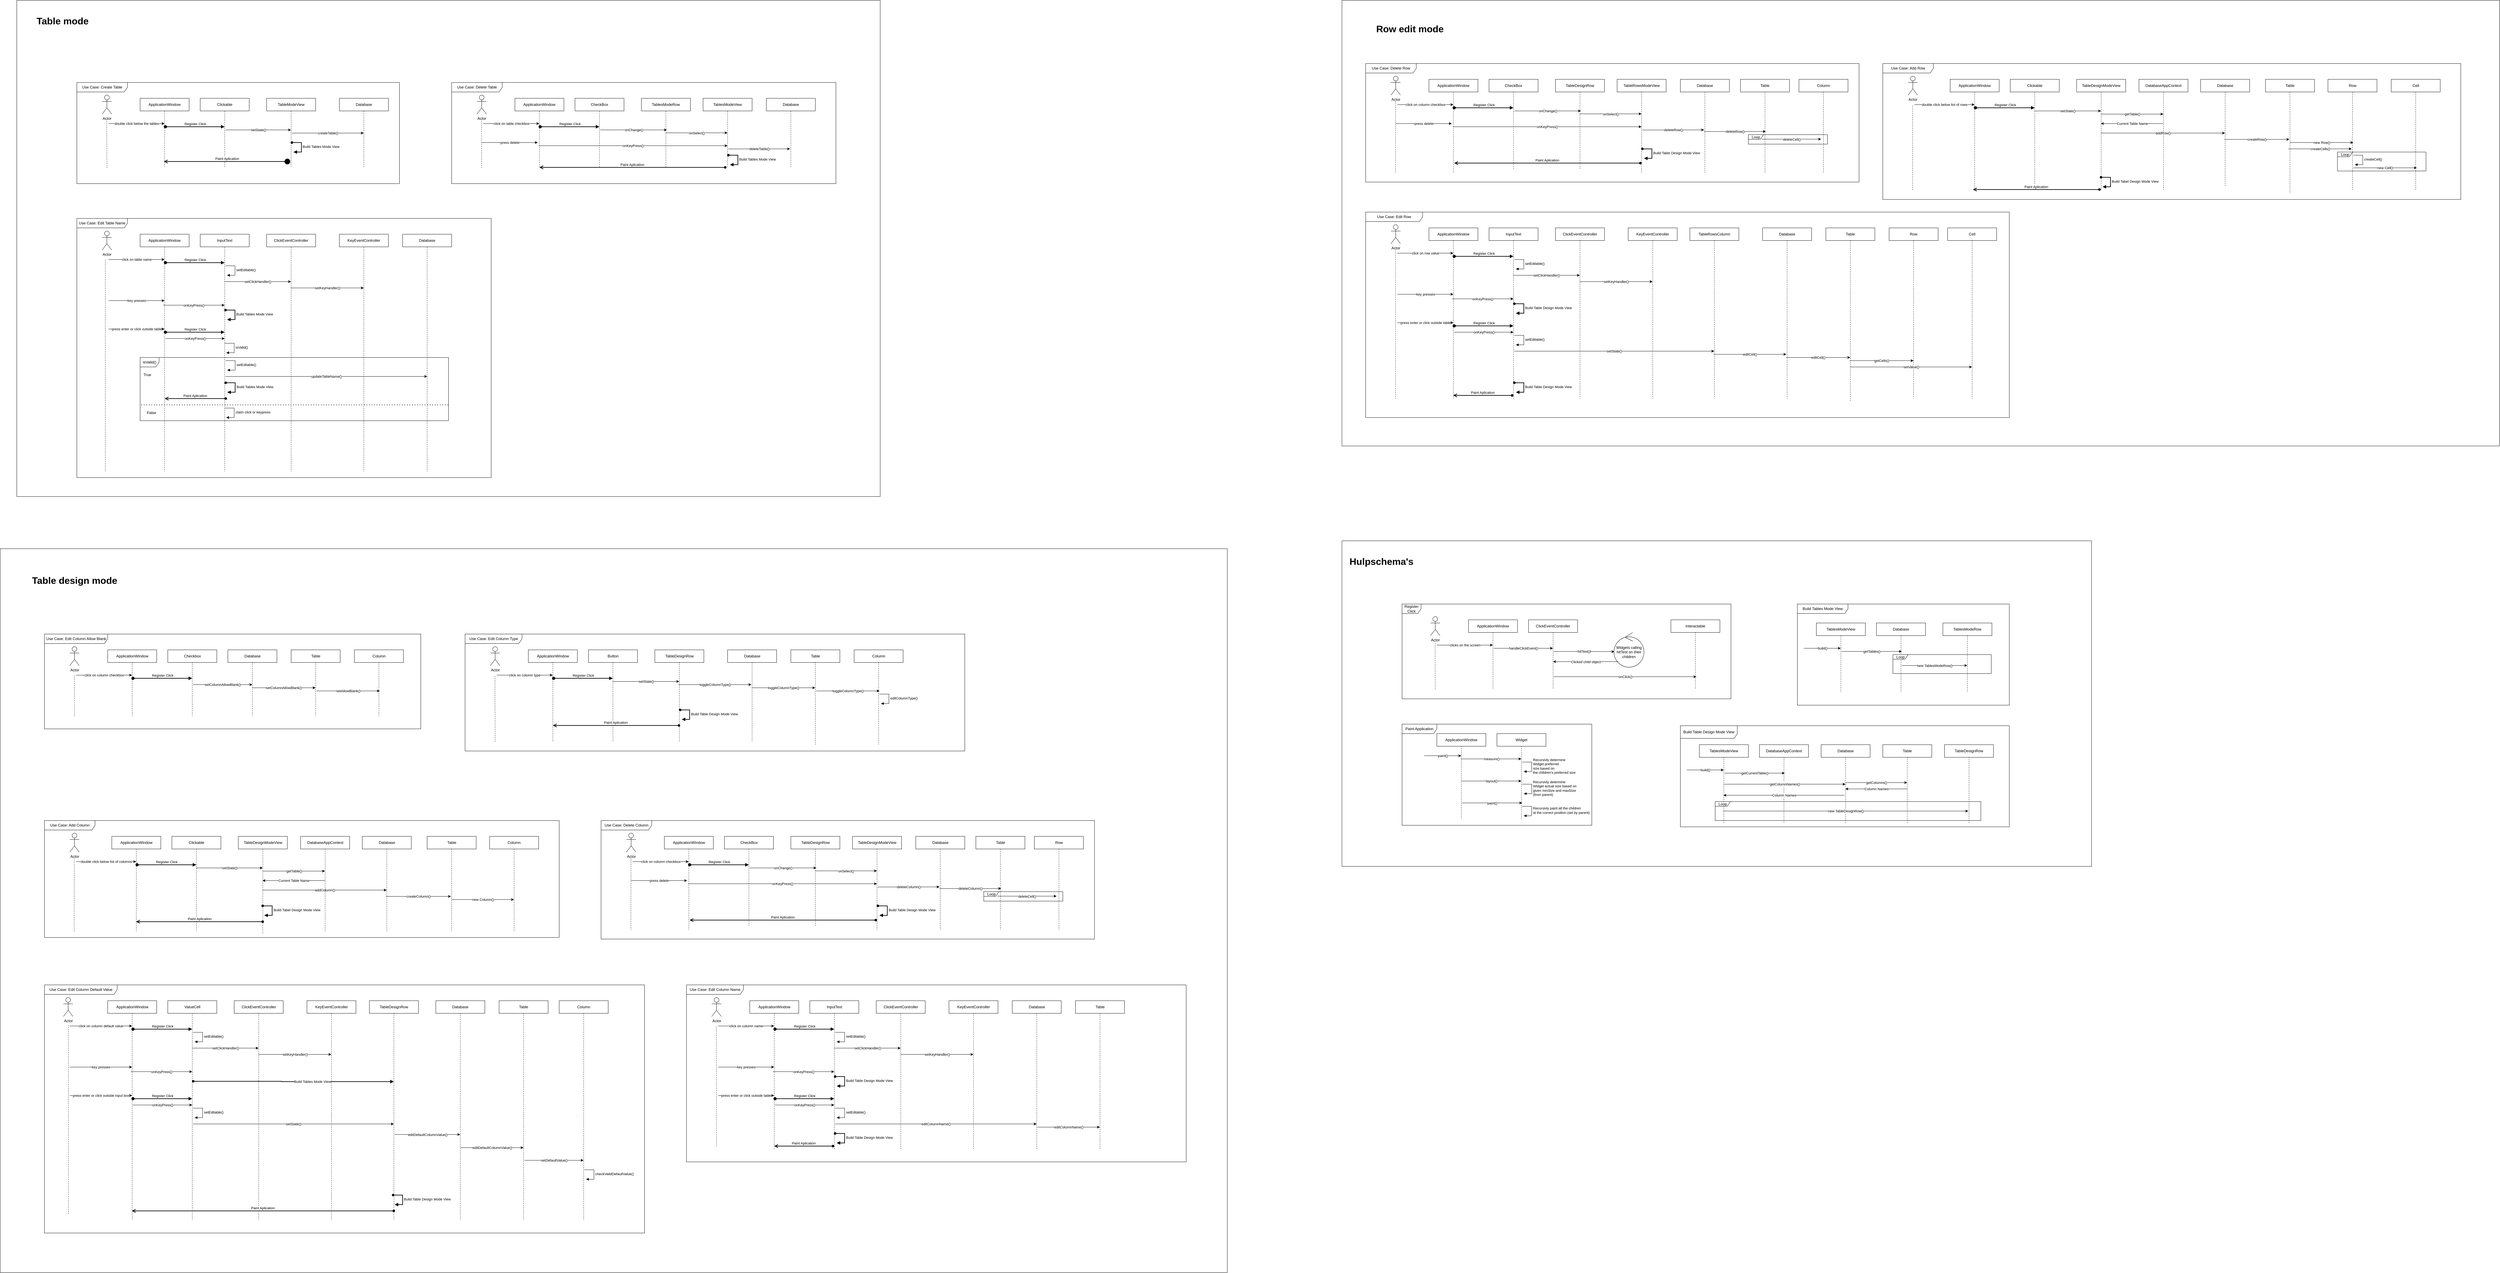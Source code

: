 <mxfile>
    <diagram name="Page-1" id="2YBvvXClWsGukQMizWep">
        <mxGraphModel dx="2284" dy="779" grid="1" gridSize="10" guides="1" tooltips="1" connect="1" arrows="1" fold="1" page="1" pageScale="1" pageWidth="850" pageHeight="1100" math="0" shadow="0">
            <root>
                <mxCell id="0"/>
                <mxCell id="1" parent="0"/>
                <mxCell id="758" value="" style="rounded=0;whiteSpace=wrap;html=1;" parent="1" vertex="1">
                    <mxGeometry x="4090" y="480" width="3660" height="1410" as="geometry"/>
                </mxCell>
                <mxCell id="755" value="" style="rounded=0;whiteSpace=wrap;html=1;" parent="1" vertex="1">
                    <mxGeometry x="-152.5" y="2215" width="3880" height="2290" as="geometry"/>
                </mxCell>
                <mxCell id="752" value="" style="rounded=0;whiteSpace=wrap;html=1;" parent="1" vertex="1">
                    <mxGeometry x="-100" y="480" width="2730" height="1570" as="geometry"/>
                </mxCell>
                <mxCell id="750" value="" style="rounded=0;whiteSpace=wrap;html=1;" parent="1" vertex="1">
                    <mxGeometry x="4090" y="2190" width="2370" height="1030" as="geometry"/>
                </mxCell>
                <mxCell id="2" value="Actor" style="shape=umlActor;verticalLabelPosition=bottom;verticalAlign=top;html=1;" parent="1" vertex="1">
                    <mxGeometry x="4370" y="2430" width="30" height="60" as="geometry"/>
                </mxCell>
                <mxCell id="8" value="ClickEventController" style="shape=umlLifeline;perimeter=lifelinePerimeter;whiteSpace=wrap;html=1;container=1;dropTarget=0;collapsible=0;recursiveResize=0;outlineConnect=0;portConstraint=eastwest;newEdgeStyle={&quot;curved&quot;:0,&quot;rounded&quot;:0};" parent="1" vertex="1">
                    <mxGeometry x="4680" y="2440" width="155" height="220" as="geometry"/>
                </mxCell>
                <mxCell id="10" value="Interactable" style="shape=umlLifeline;perimeter=lifelinePerimeter;whiteSpace=wrap;html=1;container=1;dropTarget=0;collapsible=0;recursiveResize=0;outlineConnect=0;portConstraint=eastwest;newEdgeStyle={&quot;curved&quot;:0,&quot;rounded&quot;:0};" parent="1" vertex="1">
                    <mxGeometry x="5130" y="2440" width="155" height="220" as="geometry"/>
                </mxCell>
                <mxCell id="11" value="" style="endArrow=none;dashed=1;html=1;" parent="1" edge="1">
                    <mxGeometry width="50" height="50" relative="1" as="geometry">
                        <mxPoint x="4385" y="2660" as="sourcePoint"/>
                        <mxPoint x="4384.5" y="2508.67" as="targetPoint"/>
                    </mxGeometry>
                </mxCell>
                <mxCell id="13" value="clicks on the screen" style="endArrow=classic;html=1;" parent="1" edge="1">
                    <mxGeometry relative="1" as="geometry">
                        <mxPoint x="4390" y="2520" as="sourcePoint"/>
                        <mxPoint x="4567" y="2520" as="targetPoint"/>
                    </mxGeometry>
                </mxCell>
                <mxCell id="15" value="" style="endArrow=classic;html=1;entryX=0.013;entryY=0.55;entryDx=0;entryDy=0;entryPerimeter=0;" parent="1" target="53" edge="1">
                    <mxGeometry relative="1" as="geometry">
                        <mxPoint x="4760" y="2540" as="sourcePoint"/>
                        <mxPoint x="4967" y="2540" as="targetPoint"/>
                    </mxGeometry>
                </mxCell>
                <mxCell id="16" value="hitTest()l" style="edgeLabel;resizable=0;html=1;;align=center;verticalAlign=middle;" parent="15" connectable="0" vertex="1">
                    <mxGeometry relative="1" as="geometry"/>
                </mxCell>
                <mxCell id="18" value="" style="endArrow=classic;html=1;" parent="1" edge="1">
                    <mxGeometry relative="1" as="geometry">
                        <mxPoint x="4760.002" y="2620" as="sourcePoint"/>
                        <mxPoint x="5210.54" y="2620" as="targetPoint"/>
                    </mxGeometry>
                </mxCell>
                <mxCell id="19" value="onClick()" style="edgeLabel;resizable=0;html=1;;align=center;verticalAlign=middle;" parent="18" connectable="0" vertex="1">
                    <mxGeometry relative="1" as="geometry"/>
                </mxCell>
                <mxCell id="20" value="ApplicationWindow" style="shape=umlLifeline;perimeter=lifelinePerimeter;whiteSpace=wrap;html=1;container=1;dropTarget=0;collapsible=0;recursiveResize=0;outlineConnect=0;portConstraint=eastwest;newEdgeStyle={&quot;curved&quot;:0,&quot;rounded&quot;:0};" parent="1" vertex="1">
                    <mxGeometry x="4490" y="2440" width="155" height="220" as="geometry"/>
                </mxCell>
                <mxCell id="21" value="" style="endArrow=classic;html=1;" parent="1" target="8" edge="1">
                    <mxGeometry relative="1" as="geometry">
                        <mxPoint x="4570" y="2530" as="sourcePoint"/>
                        <mxPoint x="4670" y="2530" as="targetPoint"/>
                    </mxGeometry>
                </mxCell>
                <mxCell id="22" value="handleClickEvent()" style="edgeLabel;resizable=0;html=1;;align=center;verticalAlign=middle;" parent="21" connectable="0" vertex="1">
                    <mxGeometry relative="1" as="geometry"/>
                </mxCell>
                <mxCell id="24" value="Register Click" style="shape=umlFrame;whiteSpace=wrap;html=1;pointerEvents=0;" parent="1" vertex="1">
                    <mxGeometry x="4280" y="2390" width="1040" height="300" as="geometry"/>
                </mxCell>
                <mxCell id="38" value="Actor" style="shape=umlActor;verticalLabelPosition=bottom;verticalAlign=top;html=1;" parent="1" vertex="1">
                    <mxGeometry x="170" y="780" width="30" height="60" as="geometry"/>
                </mxCell>
                <mxCell id="39" value="Clickable" style="shape=umlLifeline;perimeter=lifelinePerimeter;whiteSpace=wrap;html=1;container=1;dropTarget=0;collapsible=0;recursiveResize=0;outlineConnect=0;portConstraint=eastwest;newEdgeStyle={&quot;curved&quot;:0,&quot;rounded&quot;:0};" parent="1" vertex="1">
                    <mxGeometry x="480" y="790" width="155" height="220" as="geometry"/>
                </mxCell>
                <mxCell id="40" value="TableModeView" style="shape=umlLifeline;perimeter=lifelinePerimeter;whiteSpace=wrap;html=1;container=1;dropTarget=0;collapsible=0;recursiveResize=0;outlineConnect=0;portConstraint=eastwest;newEdgeStyle={&quot;curved&quot;:0,&quot;rounded&quot;:0};" parent="1" vertex="1">
                    <mxGeometry x="690" y="790" width="155" height="220" as="geometry"/>
                </mxCell>
                <mxCell id="62" value="Build Tables Mode View" style="html=1;align=left;spacingLeft=2;endArrow=block;rounded=0;edgeStyle=orthogonalEdgeStyle;curved=0;rounded=0;strokeWidth=2;startArrow=oval;startFill=1;" parent="40" edge="1">
                    <mxGeometry x="-0.004" relative="1" as="geometry">
                        <mxPoint x="80" y="140" as="sourcePoint"/>
                        <Array as="points">
                            <mxPoint x="110" y="170"/>
                        </Array>
                        <mxPoint x="85" y="170" as="targetPoint"/>
                        <mxPoint as="offset"/>
                    </mxGeometry>
                </mxCell>
                <mxCell id="41" value="Database" style="shape=umlLifeline;perimeter=lifelinePerimeter;whiteSpace=wrap;html=1;container=1;dropTarget=0;collapsible=0;recursiveResize=0;outlineConnect=0;portConstraint=eastwest;newEdgeStyle={&quot;curved&quot;:0,&quot;rounded&quot;:0};" parent="1" vertex="1">
                    <mxGeometry x="920" y="790" width="155" height="220" as="geometry"/>
                </mxCell>
                <mxCell id="42" value="" style="endArrow=none;dashed=1;html=1;" parent="1" edge="1">
                    <mxGeometry width="50" height="50" relative="1" as="geometry">
                        <mxPoint x="185" y="1010" as="sourcePoint"/>
                        <mxPoint x="184.5" y="858.67" as="targetPoint"/>
                    </mxGeometry>
                </mxCell>
                <mxCell id="43" value="double click below the tables" style="endArrow=classic;html=1;" parent="1" edge="1">
                    <mxGeometry relative="1" as="geometry">
                        <mxPoint x="190" y="870" as="sourcePoint"/>
                        <mxPoint x="367" y="870" as="targetPoint"/>
                    </mxGeometry>
                </mxCell>
                <mxCell id="44" value="" style="endArrow=classic;html=1;" parent="1" target="40" edge="1">
                    <mxGeometry relative="1" as="geometry">
                        <mxPoint x="560" y="890" as="sourcePoint"/>
                        <mxPoint x="660" y="890" as="targetPoint"/>
                    </mxGeometry>
                </mxCell>
                <mxCell id="45" value="setState()" style="edgeLabel;resizable=0;html=1;;align=center;verticalAlign=middle;" parent="44" connectable="0" vertex="1">
                    <mxGeometry relative="1" as="geometry"/>
                </mxCell>
                <mxCell id="46" value="" style="endArrow=classic;html=1;" parent="1" target="41" edge="1">
                    <mxGeometry relative="1" as="geometry">
                        <mxPoint x="770" y="900" as="sourcePoint"/>
                        <mxPoint x="870" y="900" as="targetPoint"/>
                    </mxGeometry>
                </mxCell>
                <mxCell id="47" value="createTable()" style="edgeLabel;resizable=0;html=1;;align=center;verticalAlign=middle;" parent="46" connectable="0" vertex="1">
                    <mxGeometry relative="1" as="geometry"/>
                </mxCell>
                <mxCell id="48" value="ApplicationWindow" style="shape=umlLifeline;perimeter=lifelinePerimeter;whiteSpace=wrap;html=1;container=1;dropTarget=0;collapsible=0;recursiveResize=0;outlineConnect=0;portConstraint=eastwest;newEdgeStyle={&quot;curved&quot;:0,&quot;rounded&quot;:0};" parent="1" vertex="1">
                    <mxGeometry x="290" y="790" width="155" height="220" as="geometry"/>
                </mxCell>
                <mxCell id="51" value="Register Click" style="html=1;verticalAlign=bottom;startArrow=oval;startFill=1;endArrow=block;startSize=8;curved=0;rounded=0;strokeWidth=2;" parent="1" target="39" edge="1">
                    <mxGeometry width="60" relative="1" as="geometry">
                        <mxPoint x="370" y="880" as="sourcePoint"/>
                        <mxPoint x="430" y="880" as="targetPoint"/>
                    </mxGeometry>
                </mxCell>
                <mxCell id="53" value="Widgets calling hitTest on their children" style="ellipse;shape=umlControl;whiteSpace=wrap;html=1;" parent="1" vertex="1">
                    <mxGeometry x="4950" y="2480" width="95" height="110" as="geometry"/>
                </mxCell>
                <mxCell id="54" value="" style="endArrow=classic;html=1;exitX=0.143;exitY=0.839;exitDx=0;exitDy=0;exitPerimeter=0;" parent="1" source="53" target="8" edge="1">
                    <mxGeometry relative="1" as="geometry">
                        <mxPoint x="4670" y="2580" as="sourcePoint"/>
                        <mxPoint x="4770" y="2580" as="targetPoint"/>
                    </mxGeometry>
                </mxCell>
                <mxCell id="55" value="Clicked child object" style="edgeLabel;resizable=0;html=1;;align=center;verticalAlign=middle;" parent="54" connectable="0" vertex="1">
                    <mxGeometry relative="1" as="geometry"/>
                </mxCell>
                <mxCell id="63" value="Use Case: Create Table" style="shape=umlFrame;whiteSpace=wrap;html=1;pointerEvents=0;width=160;height=30;" parent="1" vertex="1">
                    <mxGeometry x="90" y="740" width="1020" height="320" as="geometry"/>
                </mxCell>
                <mxCell id="65" value="Widget" style="shape=umlLifeline;perimeter=lifelinePerimeter;whiteSpace=wrap;html=1;container=1;dropTarget=0;collapsible=0;recursiveResize=0;outlineConnect=0;portConstraint=eastwest;newEdgeStyle={&quot;curved&quot;:0,&quot;rounded&quot;:0};" parent="1" vertex="1">
                    <mxGeometry x="4580" y="2800" width="155" height="270" as="geometry"/>
                </mxCell>
                <mxCell id="75" value="ApplicationWindow" style="shape=umlLifeline;perimeter=lifelinePerimeter;whiteSpace=wrap;html=1;container=1;dropTarget=0;collapsible=0;recursiveResize=0;outlineConnect=0;portConstraint=eastwest;newEdgeStyle={&quot;curved&quot;:0,&quot;rounded&quot;:0};" parent="1" vertex="1">
                    <mxGeometry x="4390" y="2800" width="155" height="270" as="geometry"/>
                </mxCell>
                <mxCell id="80" value="" style="endArrow=classic;html=1;" parent="1" edge="1">
                    <mxGeometry relative="1" as="geometry">
                        <mxPoint x="4467.259" y="2880" as="sourcePoint"/>
                        <mxPoint x="4657" y="2880" as="targetPoint"/>
                    </mxGeometry>
                </mxCell>
                <mxCell id="81" value="measure()" style="edgeLabel;resizable=0;html=1;;align=center;verticalAlign=middle;" parent="80" connectable="0" vertex="1">
                    <mxGeometry relative="1" as="geometry"/>
                </mxCell>
                <mxCell id="83" value="" style="endArrow=classic;html=1;" parent="1" target="75" edge="1">
                    <mxGeometry relative="1" as="geometry">
                        <mxPoint x="4350" y="2870" as="sourcePoint"/>
                        <mxPoint x="4450" y="2870" as="targetPoint"/>
                    </mxGeometry>
                </mxCell>
                <mxCell id="84" value="paint()" style="edgeLabel;resizable=0;html=1;;align=center;verticalAlign=middle;" parent="83" connectable="0" vertex="1">
                    <mxGeometry relative="1" as="geometry"/>
                </mxCell>
                <mxCell id="85" value="Recursivly determine&amp;nbsp;&lt;div&gt;Widget preferred&lt;/div&gt;&lt;div&gt;size based&amp;nbsp;&lt;span style=&quot;background-color: light-dark(#ffffff, var(--ge-dark-color, #121212));&quot;&gt;on&amp;nbsp;&lt;/span&gt;&lt;/div&gt;&lt;div&gt;&lt;span style=&quot;background-color: light-dark(#ffffff, var(--ge-dark-color, #121212));&quot;&gt;the children&#39;s preferred size&lt;/span&gt;&lt;/div&gt;" style="html=1;align=left;spacingLeft=2;endArrow=block;rounded=0;edgeStyle=orthogonalEdgeStyle;curved=0;rounded=0;" parent="1" edge="1">
                    <mxGeometry relative="1" as="geometry">
                        <mxPoint x="4660" y="2890" as="sourcePoint"/>
                        <Array as="points">
                            <mxPoint x="4690" y="2920"/>
                        </Array>
                        <mxPoint x="4665" y="2920" as="targetPoint"/>
                    </mxGeometry>
                </mxCell>
                <mxCell id="86" value="" style="endArrow=classic;html=1;" parent="1" edge="1">
                    <mxGeometry relative="1" as="geometry">
                        <mxPoint x="4467.259" y="2950" as="sourcePoint"/>
                        <mxPoint x="4657" y="2950" as="targetPoint"/>
                    </mxGeometry>
                </mxCell>
                <mxCell id="87" value="layout()" style="edgeLabel;resizable=0;html=1;;align=center;verticalAlign=middle;" parent="86" connectable="0" vertex="1">
                    <mxGeometry relative="1" as="geometry"/>
                </mxCell>
                <mxCell id="88" value="Recursivly determine&amp;nbsp;&lt;div&gt;Widget actual&amp;nbsp;&lt;span style=&quot;background-color: light-dark(#ffffff, var(--ge-dark-color, #121212));&quot;&gt;size based&amp;nbsp;&lt;/span&gt;&lt;span style=&quot;background-color: light-dark(#ffffff, var(--ge-dark-color, #121212));&quot;&gt;on&amp;nbsp;&lt;/span&gt;&lt;/div&gt;&lt;div&gt;&lt;span style=&quot;background-color: light-dark(#ffffff, var(--ge-dark-color, #121212));&quot;&gt;given minSize and maxSIze&lt;/span&gt;&lt;/div&gt;&lt;div&gt;&lt;span style=&quot;background-color: light-dark(#ffffff, var(--ge-dark-color, #121212));&quot;&gt;(from parent)&amp;nbsp;&lt;/span&gt;&lt;/div&gt;" style="html=1;align=left;spacingLeft=2;endArrow=block;rounded=0;edgeStyle=orthogonalEdgeStyle;curved=0;rounded=0;" parent="1" edge="1">
                    <mxGeometry relative="1" as="geometry">
                        <mxPoint x="4660" y="2960" as="sourcePoint"/>
                        <Array as="points">
                            <mxPoint x="4690" y="2990"/>
                        </Array>
                        <mxPoint x="4665" y="2990" as="targetPoint"/>
                    </mxGeometry>
                </mxCell>
                <mxCell id="89" value="" style="endArrow=classic;html=1;" parent="1" edge="1">
                    <mxGeometry relative="1" as="geometry">
                        <mxPoint x="4469.999" y="3019.26" as="sourcePoint"/>
                        <mxPoint x="4659.74" y="3019.26" as="targetPoint"/>
                    </mxGeometry>
                </mxCell>
                <mxCell id="90" value="paint()" style="edgeLabel;resizable=0;html=1;;align=center;verticalAlign=middle;" parent="89" connectable="0" vertex="1">
                    <mxGeometry relative="1" as="geometry"/>
                </mxCell>
                <mxCell id="91" value="Recursivly paint all the children&amp;nbsp;&lt;div&gt;at the correct position&lt;span style=&quot;background-color: light-dark(#ffffff, var(--ge-dark-color, #121212));&quot;&gt;&amp;nbsp;(set by parent)&lt;/span&gt;&lt;/div&gt;" style="html=1;align=left;spacingLeft=2;endArrow=block;rounded=0;edgeStyle=orthogonalEdgeStyle;curved=0;rounded=0;" parent="1" edge="1">
                    <mxGeometry relative="1" as="geometry">
                        <mxPoint x="4660" y="3030" as="sourcePoint"/>
                        <Array as="points">
                            <mxPoint x="4690" y="3060"/>
                        </Array>
                        <mxPoint x="4665" y="3060" as="targetPoint"/>
                    </mxGeometry>
                </mxCell>
                <mxCell id="92" value="Paint Application" style="shape=umlFrame;whiteSpace=wrap;html=1;pointerEvents=0;width=110;height=30;" parent="1" vertex="1">
                    <mxGeometry x="4280" y="2770" width="600" height="320" as="geometry"/>
                </mxCell>
                <mxCell id="93" value="Paint Aplication" style="html=1;verticalAlign=bottom;startArrow=circle;startFill=1;endArrow=open;startSize=6;endSize=8;curved=0;rounded=0;strokeWidth=2;" parent="1" edge="1">
                    <mxGeometry width="80" relative="1" as="geometry">
                        <mxPoint x="765.54" y="990" as="sourcePoint"/>
                        <mxPoint x="365.002" y="990" as="targetPoint"/>
                    </mxGeometry>
                </mxCell>
                <mxCell id="95" value="Actor" style="shape=umlActor;verticalLabelPosition=bottom;verticalAlign=top;html=1;" parent="1" vertex="1">
                    <mxGeometry x="170" y="1210" width="30" height="60" as="geometry"/>
                </mxCell>
                <mxCell id="96" value="InputText" style="shape=umlLifeline;perimeter=lifelinePerimeter;whiteSpace=wrap;html=1;container=1;dropTarget=0;collapsible=0;recursiveResize=0;outlineConnect=0;portConstraint=eastwest;newEdgeStyle={&quot;curved&quot;:0,&quot;rounded&quot;:0};" parent="1" vertex="1">
                    <mxGeometry x="480" y="1220" width="155" height="750" as="geometry"/>
                </mxCell>
                <mxCell id="97" value="ClickEventController" style="shape=umlLifeline;perimeter=lifelinePerimeter;whiteSpace=wrap;html=1;container=1;dropTarget=0;collapsible=0;recursiveResize=0;outlineConnect=0;portConstraint=eastwest;newEdgeStyle={&quot;curved&quot;:0,&quot;rounded&quot;:0};" parent="1" vertex="1">
                    <mxGeometry x="690" y="1220" width="155" height="750" as="geometry"/>
                </mxCell>
                <mxCell id="99" value="KeyEventController" style="shape=umlLifeline;perimeter=lifelinePerimeter;whiteSpace=wrap;html=1;container=1;dropTarget=0;collapsible=0;recursiveResize=0;outlineConnect=0;portConstraint=eastwest;newEdgeStyle={&quot;curved&quot;:0,&quot;rounded&quot;:0};" parent="1" vertex="1">
                    <mxGeometry x="920" y="1220" width="155" height="750" as="geometry"/>
                </mxCell>
                <mxCell id="101" value="click on table name" style="endArrow=classic;html=1;" parent="1" edge="1">
                    <mxGeometry relative="1" as="geometry">
                        <mxPoint x="190" y="1300" as="sourcePoint"/>
                        <mxPoint x="367" y="1300" as="targetPoint"/>
                    </mxGeometry>
                </mxCell>
                <mxCell id="106" value="ApplicationWindow" style="shape=umlLifeline;perimeter=lifelinePerimeter;whiteSpace=wrap;html=1;container=1;dropTarget=0;collapsible=0;recursiveResize=0;outlineConnect=0;portConstraint=eastwest;newEdgeStyle={&quot;curved&quot;:0,&quot;rounded&quot;:0};" parent="1" vertex="1">
                    <mxGeometry x="290" y="1220" width="155" height="750" as="geometry"/>
                </mxCell>
                <mxCell id="107" value="Register Click" style="html=1;verticalAlign=bottom;startArrow=oval;startFill=1;endArrow=block;startSize=8;curved=0;rounded=0;strokeWidth=2;" parent="1" target="96" edge="1">
                    <mxGeometry width="60" relative="1" as="geometry">
                        <mxPoint x="370" y="1310" as="sourcePoint"/>
                        <mxPoint x="430" y="1310" as="targetPoint"/>
                    </mxGeometry>
                </mxCell>
                <mxCell id="108" value="Use Case: Edit Table Name" style="shape=umlFrame;whiteSpace=wrap;html=1;pointerEvents=0;width=160;height=30;" parent="1" vertex="1">
                    <mxGeometry x="90" y="1170" width="1310" height="820" as="geometry"/>
                </mxCell>
                <mxCell id="110" value="setEditable()" style="html=1;align=left;spacingLeft=2;endArrow=block;rounded=0;edgeStyle=orthogonalEdgeStyle;curved=0;rounded=0;" parent="1" edge="1">
                    <mxGeometry relative="1" as="geometry">
                        <mxPoint x="560" y="1320" as="sourcePoint"/>
                        <Array as="points">
                            <mxPoint x="590" y="1350"/>
                        </Array>
                        <mxPoint x="565" y="1350" as="targetPoint"/>
                    </mxGeometry>
                </mxCell>
                <mxCell id="112" value="" style="endArrow=classic;html=1;" parent="1" edge="1">
                    <mxGeometry relative="1" as="geometry">
                        <mxPoint x="556.462" y="1370" as="sourcePoint"/>
                        <mxPoint x="767" y="1370" as="targetPoint"/>
                    </mxGeometry>
                </mxCell>
                <mxCell id="113" value="setClickHandler()" style="edgeLabel;resizable=0;html=1;;align=center;verticalAlign=middle;" parent="112" connectable="0" vertex="1">
                    <mxGeometry relative="1" as="geometry"/>
                </mxCell>
                <mxCell id="114" value="" style="endArrow=classic;html=1;" parent="1" edge="1">
                    <mxGeometry relative="1" as="geometry">
                        <mxPoint x="767.13" y="1390" as="sourcePoint"/>
                        <mxPoint x="997" y="1390" as="targetPoint"/>
                    </mxGeometry>
                </mxCell>
                <mxCell id="115" value="setKeyHandler()" style="edgeLabel;resizable=0;html=1;;align=center;verticalAlign=middle;" parent="114" connectable="0" vertex="1">
                    <mxGeometry relative="1" as="geometry"/>
                </mxCell>
                <mxCell id="116" value="" style="endArrow=classic;html=1;" parent="1" edge="1">
                    <mxGeometry relative="1" as="geometry">
                        <mxPoint x="190" y="1430" as="sourcePoint"/>
                        <mxPoint x="367" y="1430" as="targetPoint"/>
                    </mxGeometry>
                </mxCell>
                <mxCell id="117" value="key presses" style="edgeLabel;resizable=0;html=1;;align=center;verticalAlign=middle;" parent="116" connectable="0" vertex="1">
                    <mxGeometry relative="1" as="geometry"/>
                </mxCell>
                <mxCell id="118" value="Actor" style="shape=umlActor;verticalLabelPosition=bottom;verticalAlign=top;html=1;" parent="1" vertex="1">
                    <mxGeometry x="1355" y="780" width="30" height="60" as="geometry"/>
                </mxCell>
                <mxCell id="119" value="CheckBox" style="shape=umlLifeline;perimeter=lifelinePerimeter;whiteSpace=wrap;html=1;container=1;dropTarget=0;collapsible=0;recursiveResize=0;outlineConnect=0;portConstraint=eastwest;newEdgeStyle={&quot;curved&quot;:0,&quot;rounded&quot;:0};" parent="1" vertex="1">
                    <mxGeometry x="1665" y="790" width="155" height="220" as="geometry"/>
                </mxCell>
                <mxCell id="120" value="TablesModeRow" style="shape=umlLifeline;perimeter=lifelinePerimeter;whiteSpace=wrap;html=1;container=1;dropTarget=0;collapsible=0;recursiveResize=0;outlineConnect=0;portConstraint=eastwest;newEdgeStyle={&quot;curved&quot;:0,&quot;rounded&quot;:0};" parent="1" vertex="1">
                    <mxGeometry x="1875" y="790" width="155" height="220" as="geometry"/>
                </mxCell>
                <mxCell id="121" value="TablesModeView" style="shape=umlLifeline;perimeter=lifelinePerimeter;whiteSpace=wrap;html=1;container=1;dropTarget=0;collapsible=0;recursiveResize=0;outlineConnect=0;portConstraint=eastwest;newEdgeStyle={&quot;curved&quot;:0,&quot;rounded&quot;:0};" parent="1" vertex="1">
                    <mxGeometry x="2070" y="790" width="155" height="220" as="geometry"/>
                </mxCell>
                <mxCell id="122" value="" style="endArrow=none;dashed=1;html=1;" parent="1" edge="1">
                    <mxGeometry width="50" height="50" relative="1" as="geometry">
                        <mxPoint x="1370" y="1010" as="sourcePoint"/>
                        <mxPoint x="1369.5" y="858.67" as="targetPoint"/>
                    </mxGeometry>
                </mxCell>
                <mxCell id="123" value="click on table checkbox" style="endArrow=classic;html=1;" parent="1" edge="1">
                    <mxGeometry relative="1" as="geometry">
                        <mxPoint x="1375" y="870" as="sourcePoint"/>
                        <mxPoint x="1552" y="870" as="targetPoint"/>
                    </mxGeometry>
                </mxCell>
                <mxCell id="124" value="ApplicationWindow" style="shape=umlLifeline;perimeter=lifelinePerimeter;whiteSpace=wrap;html=1;container=1;dropTarget=0;collapsible=0;recursiveResize=0;outlineConnect=0;portConstraint=eastwest;newEdgeStyle={&quot;curved&quot;:0,&quot;rounded&quot;:0};" parent="1" vertex="1">
                    <mxGeometry x="1475" y="790" width="155" height="220" as="geometry"/>
                </mxCell>
                <mxCell id="125" value="Register Click" style="html=1;verticalAlign=bottom;startArrow=oval;startFill=1;endArrow=block;startSize=8;curved=0;rounded=0;strokeWidth=2;" parent="1" target="119" edge="1">
                    <mxGeometry width="60" relative="1" as="geometry">
                        <mxPoint x="1555" y="880" as="sourcePoint"/>
                        <mxPoint x="1615" y="880" as="targetPoint"/>
                    </mxGeometry>
                </mxCell>
                <mxCell id="126" value="Use Case: Delete Table" style="shape=umlFrame;whiteSpace=wrap;html=1;pointerEvents=0;width=160;height=30;" parent="1" vertex="1">
                    <mxGeometry x="1275" y="740" width="1215" height="320" as="geometry"/>
                </mxCell>
                <mxCell id="128" value="" style="endArrow=classic;html=1;" parent="1" edge="1">
                    <mxGeometry relative="1" as="geometry">
                        <mxPoint x="1745.002" y="890" as="sourcePoint"/>
                        <mxPoint x="1955.54" y="890" as="targetPoint"/>
                    </mxGeometry>
                </mxCell>
                <mxCell id="129" value="onChange()" style="edgeLabel;resizable=0;html=1;;align=center;verticalAlign=middle;" parent="128" connectable="0" vertex="1">
                    <mxGeometry relative="1" as="geometry"/>
                </mxCell>
                <mxCell id="130" value="" style="endArrow=classic;html=1;" parent="1" target="121" edge="1">
                    <mxGeometry relative="1" as="geometry">
                        <mxPoint x="1952.13" y="899.29" as="sourcePoint"/>
                        <mxPoint x="2182" y="899.29" as="targetPoint"/>
                    </mxGeometry>
                </mxCell>
                <mxCell id="131" value="onSelect()" style="edgeLabel;resizable=0;html=1;;align=center;verticalAlign=middle;" parent="130" connectable="0" vertex="1">
                    <mxGeometry relative="1" as="geometry"/>
                </mxCell>
                <mxCell id="132" value="" style="endArrow=classic;html=1;" parent="1" edge="1">
                    <mxGeometry relative="1" as="geometry">
                        <mxPoint x="1370" y="930" as="sourcePoint"/>
                        <mxPoint x="1547" y="930" as="targetPoint"/>
                    </mxGeometry>
                </mxCell>
                <mxCell id="133" value="press delete" style="edgeLabel;resizable=0;html=1;;align=center;verticalAlign=middle;" parent="132" connectable="0" vertex="1">
                    <mxGeometry relative="1" as="geometry"/>
                </mxCell>
                <mxCell id="195" value="Actor" style="shape=umlActor;verticalLabelPosition=bottom;verticalAlign=top;html=1;" parent="1" vertex="1">
                    <mxGeometry x="67.5" y="3115" width="30" height="60" as="geometry"/>
                </mxCell>
                <mxCell id="196" value="Clickable" style="shape=umlLifeline;perimeter=lifelinePerimeter;whiteSpace=wrap;html=1;container=1;dropTarget=0;collapsible=0;recursiveResize=0;outlineConnect=0;portConstraint=eastwest;newEdgeStyle={&quot;curved&quot;:0,&quot;rounded&quot;:0};" parent="1" vertex="1">
                    <mxGeometry x="390.5" y="3125" width="155" height="300" as="geometry"/>
                </mxCell>
                <mxCell id="197" value="TableDesignModeView" style="shape=umlLifeline;perimeter=lifelinePerimeter;whiteSpace=wrap;html=1;container=1;dropTarget=0;collapsible=0;recursiveResize=0;outlineConnect=0;portConstraint=eastwest;newEdgeStyle={&quot;curved&quot;:0,&quot;rounded&quot;:0};" parent="1" vertex="1">
                    <mxGeometry x="600.5" y="3125" width="155" height="310" as="geometry"/>
                </mxCell>
                <mxCell id="198" value="Database" style="shape=umlLifeline;perimeter=lifelinePerimeter;whiteSpace=wrap;html=1;container=1;dropTarget=0;collapsible=0;recursiveResize=0;outlineConnect=0;portConstraint=eastwest;newEdgeStyle={&quot;curved&quot;:0,&quot;rounded&quot;:0};" parent="1" vertex="1">
                    <mxGeometry x="992.5" y="3125" width="155" height="300" as="geometry"/>
                </mxCell>
                <mxCell id="200" value="double click below list of columns" style="endArrow=classic;html=1;" parent="1" target="201" edge="1">
                    <mxGeometry relative="1" as="geometry">
                        <mxPoint x="87.5" y="3205" as="sourcePoint"/>
                        <mxPoint x="264.5" y="3205" as="targetPoint"/>
                    </mxGeometry>
                </mxCell>
                <mxCell id="201" value="ApplicationWindow" style="shape=umlLifeline;perimeter=lifelinePerimeter;whiteSpace=wrap;html=1;container=1;dropTarget=0;collapsible=0;recursiveResize=0;outlineConnect=0;portConstraint=eastwest;newEdgeStyle={&quot;curved&quot;:0,&quot;rounded&quot;:0};" parent="1" vertex="1">
                    <mxGeometry x="200.5" y="3125" width="155" height="300" as="geometry"/>
                </mxCell>
                <mxCell id="202" value="Register Click" style="html=1;verticalAlign=bottom;startArrow=oval;startFill=1;endArrow=block;startSize=8;curved=0;rounded=0;strokeWidth=2;" parent="1" target="196" edge="1">
                    <mxGeometry width="60" relative="1" as="geometry">
                        <mxPoint x="280.5" y="3215" as="sourcePoint"/>
                        <mxPoint x="340.5" y="3215" as="targetPoint"/>
                    </mxGeometry>
                </mxCell>
                <mxCell id="203" value="Use Case: Add Column" style="shape=umlFrame;whiteSpace=wrap;html=1;pointerEvents=0;width=160;height=30;" parent="1" vertex="1">
                    <mxGeometry x="-12.5" y="3075" width="1627.5" height="370" as="geometry"/>
                </mxCell>
                <mxCell id="205" value="" style="endArrow=classic;html=1;" parent="1" edge="1">
                    <mxGeometry relative="1" as="geometry">
                        <mxPoint x="466.962" y="3225" as="sourcePoint"/>
                        <mxPoint x="677.5" y="3225" as="targetPoint"/>
                    </mxGeometry>
                </mxCell>
                <mxCell id="206" value="setState()" style="edgeLabel;resizable=0;html=1;;align=center;verticalAlign=middle;" parent="205" connectable="0" vertex="1">
                    <mxGeometry relative="1" as="geometry"/>
                </mxCell>
                <mxCell id="207" value="" style="endArrow=classic;html=1;" parent="1" target="198" edge="1">
                    <mxGeometry relative="1" as="geometry">
                        <mxPoint x="677.63" y="3295" as="sourcePoint"/>
                        <mxPoint x="907.5" y="3295" as="targetPoint"/>
                    </mxGeometry>
                </mxCell>
                <mxCell id="208" value="addColumn()" style="edgeLabel;resizable=0;html=1;;align=center;verticalAlign=middle;" parent="207" connectable="0" vertex="1">
                    <mxGeometry relative="1" as="geometry"/>
                </mxCell>
                <mxCell id="212" value="DatabaseAppContext" style="shape=umlLifeline;perimeter=lifelinePerimeter;whiteSpace=wrap;html=1;container=1;dropTarget=0;collapsible=0;recursiveResize=0;outlineConnect=0;portConstraint=eastwest;newEdgeStyle={&quot;curved&quot;:0,&quot;rounded&quot;:0};" parent="1" vertex="1">
                    <mxGeometry x="797.5" y="3125" width="155" height="300" as="geometry"/>
                </mxCell>
                <mxCell id="213" value="" style="endArrow=classic;html=1;" parent="1" source="197" target="212" edge="1">
                    <mxGeometry relative="1" as="geometry">
                        <mxPoint x="476.962" y="3235" as="sourcePoint"/>
                        <mxPoint x="687.5" y="3235" as="targetPoint"/>
                        <Array as="points">
                            <mxPoint x="707.5" y="3235"/>
                        </Array>
                    </mxGeometry>
                </mxCell>
                <mxCell id="214" value="getTable()" style="edgeLabel;resizable=0;html=1;;align=center;verticalAlign=middle;" parent="213" connectable="0" vertex="1">
                    <mxGeometry relative="1" as="geometry"/>
                </mxCell>
                <mxCell id="216" value="" style="endArrow=classic;html=1;" parent="1" edge="1">
                    <mxGeometry relative="1" as="geometry">
                        <mxPoint x="874.5" y="3265" as="sourcePoint"/>
                        <mxPoint x="677.25" y="3265" as="targetPoint"/>
                    </mxGeometry>
                </mxCell>
                <mxCell id="217" value="Current Table Name" style="edgeLabel;resizable=0;html=1;;align=center;verticalAlign=middle;" parent="216" connectable="0" vertex="1">
                    <mxGeometry relative="1" as="geometry"/>
                </mxCell>
                <mxCell id="218" value="Table" style="shape=umlLifeline;perimeter=lifelinePerimeter;whiteSpace=wrap;html=1;container=1;dropTarget=0;collapsible=0;recursiveResize=0;outlineConnect=0;portConstraint=eastwest;newEdgeStyle={&quot;curved&quot;:0,&quot;rounded&quot;:0};" parent="1" vertex="1">
                    <mxGeometry x="1197.5" y="3125" width="155" height="300" as="geometry"/>
                </mxCell>
                <mxCell id="219" value="" style="endArrow=classic;html=1;" parent="1" edge="1">
                    <mxGeometry relative="1" as="geometry">
                        <mxPoint x="1067.5" y="3315" as="sourcePoint"/>
                        <mxPoint x="1272.75" y="3315" as="targetPoint"/>
                    </mxGeometry>
                </mxCell>
                <mxCell id="220" value="createColumn()" style="edgeLabel;resizable=0;html=1;;align=center;verticalAlign=middle;" parent="219" connectable="0" vertex="1">
                    <mxGeometry relative="1" as="geometry"/>
                </mxCell>
                <mxCell id="221" value="Build Tabel Design Mode View" style="html=1;align=left;spacingLeft=2;endArrow=block;rounded=0;edgeStyle=orthogonalEdgeStyle;curved=0;rounded=0;strokeWidth=2;startArrow=oval;startFill=1;" parent="1" edge="1">
                    <mxGeometry relative="1" as="geometry">
                        <mxPoint x="677.5" y="3345" as="sourcePoint"/>
                        <Array as="points">
                            <mxPoint x="707.5" y="3375"/>
                        </Array>
                        <mxPoint x="682.5" y="3375" as="targetPoint"/>
                    </mxGeometry>
                </mxCell>
                <mxCell id="222" value="Paint Aplication" style="html=1;verticalAlign=bottom;startArrow=oval;startFill=1;endArrow=open;startSize=6;endSize=8;curved=0;rounded=0;strokeWidth=2;" parent="1" edge="1">
                    <mxGeometry width="80" relative="1" as="geometry">
                        <mxPoint x="677.5" y="3395" as="sourcePoint"/>
                        <mxPoint x="277.25" y="3395" as="targetPoint"/>
                    </mxGeometry>
                </mxCell>
                <mxCell id="223" value="" style="endArrow=none;dashed=1;html=1;" parent="1" edge="1">
                    <mxGeometry width="50" height="50" relative="1" as="geometry">
                        <mxPoint x="81.5" y="3425" as="sourcePoint"/>
                        <mxPoint x="81.88" y="3195" as="targetPoint"/>
                    </mxGeometry>
                </mxCell>
                <mxCell id="226" value="build()" style="endArrow=classic;html=1;" parent="1" edge="1">
                    <mxGeometry relative="1" as="geometry">
                        <mxPoint x="5550" y="2530" as="sourcePoint"/>
                        <mxPoint x="5667" y="2530" as="targetPoint"/>
                    </mxGeometry>
                </mxCell>
                <mxCell id="227" value="" style="endArrow=classic;html=1;" parent="1" edge="1">
                    <mxGeometry relative="1" as="geometry">
                        <mxPoint x="5860" y="2584.44" as="sourcePoint"/>
                        <mxPoint x="6067" y="2584.44" as="targetPoint"/>
                    </mxGeometry>
                </mxCell>
                <mxCell id="228" value="new TablesModeRow()" style="edgeLabel;resizable=0;html=1;;align=center;verticalAlign=middle;" parent="227" connectable="0" vertex="1">
                    <mxGeometry relative="1" as="geometry"/>
                </mxCell>
                <mxCell id="234" value="Database" style="shape=umlLifeline;perimeter=lifelinePerimeter;whiteSpace=wrap;html=1;container=1;dropTarget=0;collapsible=0;recursiveResize=0;outlineConnect=0;portConstraint=eastwest;newEdgeStyle={&quot;curved&quot;:0,&quot;rounded&quot;:0};" parent="1" vertex="1">
                    <mxGeometry x="5780" y="2450" width="155" height="220" as="geometry"/>
                </mxCell>
                <mxCell id="235" value="TablesModeRow" style="shape=umlLifeline;perimeter=lifelinePerimeter;whiteSpace=wrap;html=1;container=1;dropTarget=0;collapsible=0;recursiveResize=0;outlineConnect=0;portConstraint=eastwest;newEdgeStyle={&quot;curved&quot;:0,&quot;rounded&quot;:0};" parent="1" vertex="1">
                    <mxGeometry x="5990" y="2450" width="155" height="220" as="geometry"/>
                </mxCell>
                <mxCell id="238" value="TablesModeView" style="shape=umlLifeline;perimeter=lifelinePerimeter;whiteSpace=wrap;html=1;container=1;dropTarget=0;collapsible=0;recursiveResize=0;outlineConnect=0;portConstraint=eastwest;newEdgeStyle={&quot;curved&quot;:0,&quot;rounded&quot;:0};" parent="1" vertex="1">
                    <mxGeometry x="5590" y="2450" width="155" height="220" as="geometry"/>
                </mxCell>
                <mxCell id="239" value="Build Tables Mode View" style="shape=umlFrame;whiteSpace=wrap;html=1;pointerEvents=0;width=160;height=30;" parent="1" vertex="1">
                    <mxGeometry x="5530" y="2390" width="670" height="320" as="geometry"/>
                </mxCell>
                <mxCell id="241" value="" style="endArrow=classic;html=1;" parent="1" edge="1">
                    <mxGeometry relative="1" as="geometry">
                        <mxPoint x="5669.999" y="2540" as="sourcePoint"/>
                        <mxPoint x="5860.11" y="2540" as="targetPoint"/>
                    </mxGeometry>
                </mxCell>
                <mxCell id="242" value="getTables()" style="edgeLabel;resizable=0;html=1;;align=center;verticalAlign=middle;" parent="241" connectable="0" vertex="1">
                    <mxGeometry relative="1" as="geometry"/>
                </mxCell>
                <mxCell id="244" value="Loop" style="shape=umlFrame;whiteSpace=wrap;html=1;pointerEvents=0;width=48;height=15;" parent="1" vertex="1">
                    <mxGeometry x="5832" y="2550" width="311" height="60" as="geometry"/>
                </mxCell>
                <mxCell id="245" value="build()" style="endArrow=classic;html=1;" parent="1" edge="1">
                    <mxGeometry relative="1" as="geometry">
                        <mxPoint x="5180" y="2915" as="sourcePoint"/>
                        <mxPoint x="5297" y="2915" as="targetPoint"/>
                    </mxGeometry>
                </mxCell>
                <mxCell id="248" value="DatabaseAppContext" style="shape=umlLifeline;perimeter=lifelinePerimeter;whiteSpace=wrap;html=1;container=1;dropTarget=0;collapsible=0;recursiveResize=0;outlineConnect=0;portConstraint=eastwest;newEdgeStyle={&quot;curved&quot;:0,&quot;rounded&quot;:0};" parent="1" vertex="1">
                    <mxGeometry x="5410" y="2835" width="155" height="250" as="geometry"/>
                </mxCell>
                <mxCell id="249" value="TableDesignRow" style="shape=umlLifeline;perimeter=lifelinePerimeter;whiteSpace=wrap;html=1;container=1;dropTarget=0;collapsible=0;recursiveResize=0;outlineConnect=0;portConstraint=eastwest;newEdgeStyle={&quot;curved&quot;:0,&quot;rounded&quot;:0};" parent="1" vertex="1">
                    <mxGeometry x="5995" y="2835" width="155" height="250" as="geometry"/>
                </mxCell>
                <mxCell id="250" value="TablesModeView" style="shape=umlLifeline;perimeter=lifelinePerimeter;whiteSpace=wrap;html=1;container=1;dropTarget=0;collapsible=0;recursiveResize=0;outlineConnect=0;portConstraint=eastwest;newEdgeStyle={&quot;curved&quot;:0,&quot;rounded&quot;:0};" parent="1" vertex="1">
                    <mxGeometry x="5220" y="2835" width="155" height="250" as="geometry"/>
                </mxCell>
                <mxCell id="251" value="Build Table Design Mode View" style="shape=umlFrame;whiteSpace=wrap;html=1;pointerEvents=0;width=180;height=40;" parent="1" vertex="1">
                    <mxGeometry x="5160" y="2775" width="1040" height="320" as="geometry"/>
                </mxCell>
                <mxCell id="252" value="" style="endArrow=classic;html=1;" parent="1" edge="1">
                    <mxGeometry relative="1" as="geometry">
                        <mxPoint x="5299.999" y="2925" as="sourcePoint"/>
                        <mxPoint x="5490.11" y="2925" as="targetPoint"/>
                    </mxGeometry>
                </mxCell>
                <mxCell id="253" value="getCurrentTable()" style="edgeLabel;resizable=0;html=1;;align=center;verticalAlign=middle;" parent="252" connectable="0" vertex="1">
                    <mxGeometry relative="1" as="geometry"/>
                </mxCell>
                <mxCell id="254" value="Loop" style="shape=umlFrame;whiteSpace=wrap;html=1;pointerEvents=0;width=48;height=15;" parent="1" vertex="1">
                    <mxGeometry x="5270" y="3015" width="840" height="60" as="geometry"/>
                </mxCell>
                <mxCell id="255" value="Database" style="shape=umlLifeline;perimeter=lifelinePerimeter;whiteSpace=wrap;html=1;container=1;dropTarget=0;collapsible=0;recursiveResize=0;outlineConnect=0;portConstraint=eastwest;newEdgeStyle={&quot;curved&quot;:0,&quot;rounded&quot;:0};" parent="1" vertex="1">
                    <mxGeometry x="5605" y="2835" width="155" height="250" as="geometry"/>
                </mxCell>
                <mxCell id="256" value="" style="endArrow=classic;html=1;" parent="1" source="250" target="255" edge="1">
                    <mxGeometry relative="1" as="geometry">
                        <mxPoint x="5500" y="2979.44" as="sourcePoint"/>
                        <mxPoint x="5707" y="2979.44" as="targetPoint"/>
                    </mxGeometry>
                </mxCell>
                <mxCell id="257" value="getColumnNames()" style="edgeLabel;resizable=0;html=1;;align=center;verticalAlign=middle;" parent="256" connectable="0" vertex="1">
                    <mxGeometry relative="1" as="geometry"/>
                </mxCell>
                <mxCell id="258" value="Table" style="shape=umlLifeline;perimeter=lifelinePerimeter;whiteSpace=wrap;html=1;container=1;dropTarget=0;collapsible=0;recursiveResize=0;outlineConnect=0;portConstraint=eastwest;newEdgeStyle={&quot;curved&quot;:0,&quot;rounded&quot;:0};" parent="1" vertex="1">
                    <mxGeometry x="5800" y="2835" width="155" height="250" as="geometry"/>
                </mxCell>
                <mxCell id="259" value="" style="endArrow=classic;html=1;" parent="1" edge="1">
                    <mxGeometry relative="1" as="geometry">
                        <mxPoint x="5681.889" y="2955" as="sourcePoint"/>
                        <mxPoint x="5877" y="2955" as="targetPoint"/>
                    </mxGeometry>
                </mxCell>
                <mxCell id="260" value="getColumns()" style="edgeLabel;resizable=0;html=1;;align=center;verticalAlign=middle;" parent="259" connectable="0" vertex="1">
                    <mxGeometry relative="1" as="geometry"/>
                </mxCell>
                <mxCell id="261" value="" style="endArrow=classic;html=1;" parent="1" edge="1">
                    <mxGeometry relative="1" as="geometry">
                        <mxPoint x="5877" y="2975" as="sourcePoint"/>
                        <mxPoint x="5681.889" y="2975" as="targetPoint"/>
                    </mxGeometry>
                </mxCell>
                <mxCell id="262" value="Column Names" style="edgeLabel;resizable=0;html=1;;align=center;verticalAlign=middle;" parent="261" connectable="0" vertex="1">
                    <mxGeometry relative="1" as="geometry"/>
                </mxCell>
                <mxCell id="263" value="" style="endArrow=classic;html=1;entryX=0.516;entryY=0.682;entryDx=0;entryDy=0;entryPerimeter=0;" parent="1" edge="1">
                    <mxGeometry relative="1" as="geometry">
                        <mxPoint x="5678.79" y="2995" as="sourcePoint"/>
                        <mxPoint x="5296.21" y="2995.04" as="targetPoint"/>
                    </mxGeometry>
                </mxCell>
                <mxCell id="264" value="Column Names" style="edgeLabel;resizable=0;html=1;;align=center;verticalAlign=middle;" parent="263" connectable="0" vertex="1">
                    <mxGeometry relative="1" as="geometry"/>
                </mxCell>
                <mxCell id="265" value="" style="endArrow=classic;html=1;" parent="1" edge="1">
                    <mxGeometry relative="1" as="geometry">
                        <mxPoint x="5294.949" y="3045" as="sourcePoint"/>
                        <mxPoint x="6070.06" y="3045" as="targetPoint"/>
                    </mxGeometry>
                </mxCell>
                <mxCell id="266" value="new TableDesignRow()" style="edgeLabel;resizable=0;html=1;;align=center;verticalAlign=middle;" parent="265" connectable="0" vertex="1">
                    <mxGeometry relative="1" as="geometry"/>
                </mxCell>
                <mxCell id="290" value="" style="endArrow=classic;html=1;" parent="1" target="96" edge="1">
                    <mxGeometry relative="1" as="geometry">
                        <mxPoint x="363" y="1444.5" as="sourcePoint"/>
                        <mxPoint x="540" y="1444.5" as="targetPoint"/>
                    </mxGeometry>
                </mxCell>
                <mxCell id="291" value="onKeyPress()" style="edgeLabel;resizable=0;html=1;;align=center;verticalAlign=middle;" parent="290" connectable="0" vertex="1">
                    <mxGeometry relative="1" as="geometry"/>
                </mxCell>
                <mxCell id="292" value="Build Tables Mode View" style="html=1;align=left;spacingLeft=2;endArrow=block;rounded=0;edgeStyle=orthogonalEdgeStyle;curved=0;rounded=0;strokeWidth=2;startArrow=oval;startFill=1;" parent="1" edge="1">
                    <mxGeometry x="-0.004" relative="1" as="geometry">
                        <mxPoint x="560" y="1460" as="sourcePoint"/>
                        <Array as="points">
                            <mxPoint x="590" y="1490"/>
                        </Array>
                        <mxPoint x="565" y="1490" as="targetPoint"/>
                        <mxPoint as="offset"/>
                    </mxGeometry>
                </mxCell>
                <mxCell id="293" value="" style="endArrow=none;dashed=1;html=1;" parent="1" edge="1">
                    <mxGeometry width="50" height="50" relative="1" as="geometry">
                        <mxPoint x="180" y="1970" as="sourcePoint"/>
                        <mxPoint x="180" y="1300" as="targetPoint"/>
                    </mxGeometry>
                </mxCell>
                <mxCell id="294" value="" style="endArrow=classic;html=1;" parent="1" edge="1">
                    <mxGeometry relative="1" as="geometry">
                        <mxPoint x="190" y="1520" as="sourcePoint"/>
                        <mxPoint x="367" y="1520" as="targetPoint"/>
                    </mxGeometry>
                </mxCell>
                <mxCell id="295" value="press enter or click outside table" style="edgeLabel;resizable=0;html=1;;align=center;verticalAlign=middle;" parent="294" connectable="0" vertex="1">
                    <mxGeometry relative="1" as="geometry"/>
                </mxCell>
                <mxCell id="296" value="Register Click" style="html=1;verticalAlign=bottom;startArrow=oval;startFill=1;endArrow=block;startSize=8;curved=0;rounded=0;strokeWidth=2;" parent="1" edge="1">
                    <mxGeometry width="60" relative="1" as="geometry">
                        <mxPoint x="370" y="1530" as="sourcePoint"/>
                        <mxPoint x="557" y="1530" as="targetPoint"/>
                    </mxGeometry>
                </mxCell>
                <mxCell id="297" value="" style="endArrow=classic;html=1;" parent="1" target="96" edge="1">
                    <mxGeometry relative="1" as="geometry">
                        <mxPoint x="370" y="1550" as="sourcePoint"/>
                        <mxPoint x="564" y="1550.5" as="targetPoint"/>
                    </mxGeometry>
                </mxCell>
                <mxCell id="298" value="onKeyPress()" style="edgeLabel;resizable=0;html=1;;align=center;verticalAlign=middle;" parent="297" connectable="0" vertex="1">
                    <mxGeometry relative="1" as="geometry"/>
                </mxCell>
                <mxCell id="299" value="setEditable()" style="html=1;align=left;spacingLeft=2;endArrow=block;rounded=0;edgeStyle=orthogonalEdgeStyle;curved=0;rounded=0;" parent="1" edge="1">
                    <mxGeometry relative="1" as="geometry">
                        <mxPoint x="560.5" y="1620.0" as="sourcePoint"/>
                        <Array as="points">
                            <mxPoint x="590.5" y="1650.0"/>
                        </Array>
                        <mxPoint x="565.5" y="1650.0" as="targetPoint"/>
                    </mxGeometry>
                </mxCell>
                <mxCell id="300" value="Database" style="shape=umlLifeline;perimeter=lifelinePerimeter;whiteSpace=wrap;html=1;container=1;dropTarget=0;collapsible=0;recursiveResize=0;outlineConnect=0;portConstraint=eastwest;newEdgeStyle={&quot;curved&quot;:0,&quot;rounded&quot;:0};" parent="1" vertex="1">
                    <mxGeometry x="1120" y="1220" width="155" height="750" as="geometry"/>
                </mxCell>
                <mxCell id="301" value="" style="endArrow=classic;html=1;" parent="1" edge="1">
                    <mxGeometry relative="1" as="geometry">
                        <mxPoint x="560.5" y="1670.0" as="sourcePoint"/>
                        <mxPoint x="1197.5" y="1670.0" as="targetPoint"/>
                    </mxGeometry>
                </mxCell>
                <mxCell id="302" value="updateTableName()" style="edgeLabel;resizable=0;html=1;;align=center;verticalAlign=middle;" parent="301" connectable="0" vertex="1">
                    <mxGeometry relative="1" as="geometry"/>
                </mxCell>
                <mxCell id="304" value="Actor" style="shape=umlActor;verticalLabelPosition=bottom;verticalAlign=top;html=1;" parent="1" vertex="1">
                    <mxGeometry x="5880" y="720" width="30" height="60" as="geometry"/>
                </mxCell>
                <mxCell id="305" value="Clickable" style="shape=umlLifeline;perimeter=lifelinePerimeter;whiteSpace=wrap;html=1;container=1;dropTarget=0;collapsible=0;recursiveResize=0;outlineConnect=0;portConstraint=eastwest;newEdgeStyle={&quot;curved&quot;:0,&quot;rounded&quot;:0};" parent="1" vertex="1">
                    <mxGeometry x="6203" y="730" width="155" height="350" as="geometry"/>
                </mxCell>
                <mxCell id="306" value="TableDesignModeView" style="shape=umlLifeline;perimeter=lifelinePerimeter;whiteSpace=wrap;html=1;container=1;dropTarget=0;collapsible=0;recursiveResize=0;outlineConnect=0;portConstraint=eastwest;newEdgeStyle={&quot;curved&quot;:0,&quot;rounded&quot;:0};" parent="1" vertex="1">
                    <mxGeometry x="6413" y="730" width="155" height="350" as="geometry"/>
                </mxCell>
                <mxCell id="307" value="Database" style="shape=umlLifeline;perimeter=lifelinePerimeter;whiteSpace=wrap;html=1;container=1;dropTarget=0;collapsible=0;recursiveResize=0;outlineConnect=0;portConstraint=eastwest;newEdgeStyle={&quot;curved&quot;:0,&quot;rounded&quot;:0};" parent="1" vertex="1">
                    <mxGeometry x="6805" y="730" width="155" height="340" as="geometry"/>
                </mxCell>
                <mxCell id="308" value="double click below list of rows" style="endArrow=classic;html=1;" parent="1" target="309" edge="1">
                    <mxGeometry relative="1" as="geometry">
                        <mxPoint x="5900" y="810" as="sourcePoint"/>
                        <mxPoint x="6077" y="810" as="targetPoint"/>
                    </mxGeometry>
                </mxCell>
                <mxCell id="309" value="ApplicationWindow" style="shape=umlLifeline;perimeter=lifelinePerimeter;whiteSpace=wrap;html=1;container=1;dropTarget=0;collapsible=0;recursiveResize=0;outlineConnect=0;portConstraint=eastwest;newEdgeStyle={&quot;curved&quot;:0,&quot;rounded&quot;:0};" parent="1" vertex="1">
                    <mxGeometry x="6013" y="730" width="155" height="350" as="geometry"/>
                </mxCell>
                <mxCell id="310" value="Register Click" style="html=1;verticalAlign=bottom;startArrow=oval;startFill=1;endArrow=block;startSize=8;curved=0;rounded=0;strokeWidth=2;" parent="1" target="305" edge="1">
                    <mxGeometry width="60" relative="1" as="geometry">
                        <mxPoint x="6093" y="820" as="sourcePoint"/>
                        <mxPoint x="6153" y="820" as="targetPoint"/>
                    </mxGeometry>
                </mxCell>
                <mxCell id="311" value="Use Case: Add Row" style="shape=umlFrame;whiteSpace=wrap;html=1;pointerEvents=0;width=160;height=30;" parent="1" vertex="1">
                    <mxGeometry x="5800" y="680" width="1827.5" height="430" as="geometry"/>
                </mxCell>
                <mxCell id="312" value="" style="endArrow=classic;html=1;" parent="1" edge="1">
                    <mxGeometry relative="1" as="geometry">
                        <mxPoint x="6279.462" y="830" as="sourcePoint"/>
                        <mxPoint x="6490" y="830" as="targetPoint"/>
                    </mxGeometry>
                </mxCell>
                <mxCell id="313" value="setState()" style="edgeLabel;resizable=0;html=1;;align=center;verticalAlign=middle;" parent="312" connectable="0" vertex="1">
                    <mxGeometry relative="1" as="geometry"/>
                </mxCell>
                <mxCell id="314" value="" style="endArrow=classic;html=1;" parent="1" target="307" edge="1">
                    <mxGeometry relative="1" as="geometry">
                        <mxPoint x="6490.13" y="900" as="sourcePoint"/>
                        <mxPoint x="6720" y="900" as="targetPoint"/>
                    </mxGeometry>
                </mxCell>
                <mxCell id="315" value="addRow()" style="edgeLabel;resizable=0;html=1;;align=center;verticalAlign=middle;" parent="314" connectable="0" vertex="1">
                    <mxGeometry relative="1" as="geometry"/>
                </mxCell>
                <mxCell id="316" value="DatabaseAppContext" style="shape=umlLifeline;perimeter=lifelinePerimeter;whiteSpace=wrap;html=1;container=1;dropTarget=0;collapsible=0;recursiveResize=0;outlineConnect=0;portConstraint=eastwest;newEdgeStyle={&quot;curved&quot;:0,&quot;rounded&quot;:0};" parent="1" vertex="1">
                    <mxGeometry x="6610" y="730" width="155" height="350" as="geometry"/>
                </mxCell>
                <mxCell id="317" value="" style="endArrow=classic;html=1;" parent="1" source="306" target="316" edge="1">
                    <mxGeometry relative="1" as="geometry">
                        <mxPoint x="6289.462" y="840" as="sourcePoint"/>
                        <mxPoint x="6500" y="840" as="targetPoint"/>
                        <Array as="points">
                            <mxPoint x="6520" y="840"/>
                        </Array>
                    </mxGeometry>
                </mxCell>
                <mxCell id="318" value="getTable()" style="edgeLabel;resizable=0;html=1;;align=center;verticalAlign=middle;" parent="317" connectable="0" vertex="1">
                    <mxGeometry relative="1" as="geometry"/>
                </mxCell>
                <mxCell id="319" value="" style="endArrow=classic;html=1;" parent="1" edge="1">
                    <mxGeometry relative="1" as="geometry">
                        <mxPoint x="6687" y="870" as="sourcePoint"/>
                        <mxPoint x="6489.75" y="870" as="targetPoint"/>
                    </mxGeometry>
                </mxCell>
                <mxCell id="320" value="Current Table Name" style="edgeLabel;resizable=0;html=1;;align=center;verticalAlign=middle;" parent="319" connectable="0" vertex="1">
                    <mxGeometry relative="1" as="geometry"/>
                </mxCell>
                <mxCell id="321" value="Table" style="shape=umlLifeline;perimeter=lifelinePerimeter;whiteSpace=wrap;html=1;container=1;dropTarget=0;collapsible=0;recursiveResize=0;outlineConnect=0;portConstraint=eastwest;newEdgeStyle={&quot;curved&quot;:0,&quot;rounded&quot;:0};" parent="1" vertex="1">
                    <mxGeometry x="7010" y="730" width="155" height="360" as="geometry"/>
                </mxCell>
                <mxCell id="322" value="" style="endArrow=classic;html=1;" parent="1" edge="1">
                    <mxGeometry relative="1" as="geometry">
                        <mxPoint x="6880" y="920" as="sourcePoint"/>
                        <mxPoint x="7085.25" y="920" as="targetPoint"/>
                    </mxGeometry>
                </mxCell>
                <mxCell id="323" value="createRow()" style="edgeLabel;resizable=0;html=1;;align=center;verticalAlign=middle;" parent="322" connectable="0" vertex="1">
                    <mxGeometry relative="1" as="geometry"/>
                </mxCell>
                <mxCell id="324" value="Build Tabel Design Mode View" style="html=1;align=left;spacingLeft=2;endArrow=block;rounded=0;edgeStyle=orthogonalEdgeStyle;curved=0;rounded=0;strokeWidth=2;startArrow=oval;startFill=1;" parent="1" edge="1">
                    <mxGeometry relative="1" as="geometry">
                        <mxPoint x="6490" y="1040" as="sourcePoint"/>
                        <Array as="points">
                            <mxPoint x="6520" y="1070"/>
                        </Array>
                        <mxPoint x="6495" y="1070" as="targetPoint"/>
                    </mxGeometry>
                </mxCell>
                <mxCell id="325" value="Paint Aplication" style="html=1;verticalAlign=bottom;startArrow=oval;startFill=1;endArrow=open;startSize=6;endSize=8;curved=0;rounded=0;strokeWidth=2;" parent="1" edge="1">
                    <mxGeometry width="80" relative="1" as="geometry">
                        <mxPoint x="6485.12" y="1078.57" as="sourcePoint"/>
                        <mxPoint x="6084.87" y="1078.57" as="targetPoint"/>
                    </mxGeometry>
                </mxCell>
                <mxCell id="326" value="" style="endArrow=none;dashed=1;html=1;" parent="1" edge="1">
                    <mxGeometry width="50" height="50" relative="1" as="geometry">
                        <mxPoint x="5894.43" y="1080" as="sourcePoint"/>
                        <mxPoint x="5894.29" y="810" as="targetPoint"/>
                    </mxGeometry>
                </mxCell>
                <mxCell id="328" value="Column" style="shape=umlLifeline;perimeter=lifelinePerimeter;whiteSpace=wrap;html=1;container=1;dropTarget=0;collapsible=0;recursiveResize=0;outlineConnect=0;portConstraint=eastwest;newEdgeStyle={&quot;curved&quot;:0,&quot;rounded&quot;:0};" parent="1" vertex="1">
                    <mxGeometry x="1395" y="3125" width="155" height="300" as="geometry"/>
                </mxCell>
                <mxCell id="329" value="" style="endArrow=classic;html=1;" parent="1" edge="1">
                    <mxGeometry relative="1" as="geometry">
                        <mxPoint x="1275" y="3325" as="sourcePoint"/>
                        <mxPoint x="1472" y="3325.0" as="targetPoint"/>
                    </mxGeometry>
                </mxCell>
                <mxCell id="330" value="new Column()" style="edgeLabel;resizable=0;html=1;;align=center;verticalAlign=middle;" parent="329" connectable="0" vertex="1">
                    <mxGeometry relative="1" as="geometry"/>
                </mxCell>
                <mxCell id="331" value="Row" style="shape=umlLifeline;perimeter=lifelinePerimeter;whiteSpace=wrap;html=1;container=1;dropTarget=0;collapsible=0;recursiveResize=0;outlineConnect=0;portConstraint=eastwest;newEdgeStyle={&quot;curved&quot;:0,&quot;rounded&quot;:0};" parent="1" vertex="1">
                    <mxGeometry x="7207.5" y="730" width="155" height="350" as="geometry"/>
                </mxCell>
                <mxCell id="332" value="" style="endArrow=classic;html=1;" parent="1" edge="1">
                    <mxGeometry relative="1" as="geometry">
                        <mxPoint x="7087.5" y="930" as="sourcePoint"/>
                        <mxPoint x="7287.5" y="930" as="targetPoint"/>
                    </mxGeometry>
                </mxCell>
                <mxCell id="333" value="new Row()" style="edgeLabel;resizable=0;html=1;;align=center;verticalAlign=middle;" parent="332" connectable="0" vertex="1">
                    <mxGeometry relative="1" as="geometry"/>
                </mxCell>
                <mxCell id="334" value="" style="endArrow=classic;html=1;" parent="1" edge="1">
                    <mxGeometry relative="1" as="geometry">
                        <mxPoint x="7082.5" y="950" as="sourcePoint"/>
                        <mxPoint x="7282.5" y="950" as="targetPoint"/>
                    </mxGeometry>
                </mxCell>
                <mxCell id="335" value="createCells()" style="edgeLabel;resizable=0;html=1;;align=center;verticalAlign=middle;" parent="334" connectable="0" vertex="1">
                    <mxGeometry relative="1" as="geometry"/>
                </mxCell>
                <mxCell id="336" value="Cell" style="shape=umlLifeline;perimeter=lifelinePerimeter;whiteSpace=wrap;html=1;container=1;dropTarget=0;collapsible=0;recursiveResize=0;outlineConnect=0;portConstraint=eastwest;newEdgeStyle={&quot;curved&quot;:0,&quot;rounded&quot;:0};" parent="1" vertex="1">
                    <mxGeometry x="7407.5" y="730" width="155" height="350" as="geometry"/>
                </mxCell>
                <mxCell id="337" value="Loop" style="shape=umlFrame;whiteSpace=wrap;html=1;pointerEvents=0;width=48;height=15;" parent="1" vertex="1">
                    <mxGeometry x="7237.5" y="960" width="280" height="60" as="geometry"/>
                </mxCell>
                <mxCell id="338" value="" style="endArrow=classic;html=1;" parent="1" edge="1">
                    <mxGeometry relative="1" as="geometry">
                        <mxPoint x="7287.501" y="1010.0" as="sourcePoint"/>
                        <mxPoint x="7488.43" y="1010" as="targetPoint"/>
                    </mxGeometry>
                </mxCell>
                <mxCell id="339" value="new Cell()" style="edgeLabel;resizable=0;html=1;;align=center;verticalAlign=middle;" parent="338" connectable="0" vertex="1">
                    <mxGeometry relative="1" as="geometry"/>
                </mxCell>
                <mxCell id="340" value="createCell()" style="html=1;align=left;spacingLeft=2;endArrow=block;rounded=0;edgeStyle=orthogonalEdgeStyle;curved=0;rounded=0;" parent="1" edge="1">
                    <mxGeometry relative="1" as="geometry">
                        <mxPoint x="7287.5" y="970" as="sourcePoint"/>
                        <Array as="points">
                            <mxPoint x="7317.5" y="1000"/>
                        </Array>
                        <mxPoint x="7292.5" y="1000" as="targetPoint"/>
                    </mxGeometry>
                </mxCell>
                <mxCell id="341" value="Actor" style="shape=umlActor;verticalLabelPosition=bottom;verticalAlign=top;html=1;" parent="1" vertex="1">
                    <mxGeometry x="2097.5" y="3635" width="30" height="60" as="geometry"/>
                </mxCell>
                <mxCell id="342" value="InputText" style="shape=umlLifeline;perimeter=lifelinePerimeter;whiteSpace=wrap;html=1;container=1;dropTarget=0;collapsible=0;recursiveResize=0;outlineConnect=0;portConstraint=eastwest;newEdgeStyle={&quot;curved&quot;:0,&quot;rounded&quot;:0};" parent="1" vertex="1">
                    <mxGeometry x="2407.5" y="3645" width="155" height="470" as="geometry"/>
                </mxCell>
                <mxCell id="343" value="ClickEventController" style="shape=umlLifeline;perimeter=lifelinePerimeter;whiteSpace=wrap;html=1;container=1;dropTarget=0;collapsible=0;recursiveResize=0;outlineConnect=0;portConstraint=eastwest;newEdgeStyle={&quot;curved&quot;:0,&quot;rounded&quot;:0};" parent="1" vertex="1">
                    <mxGeometry x="2617.5" y="3645" width="155" height="470" as="geometry"/>
                </mxCell>
                <mxCell id="344" value="KeyEventController" style="shape=umlLifeline;perimeter=lifelinePerimeter;whiteSpace=wrap;html=1;container=1;dropTarget=0;collapsible=0;recursiveResize=0;outlineConnect=0;portConstraint=eastwest;newEdgeStyle={&quot;curved&quot;:0,&quot;rounded&quot;:0};" parent="1" vertex="1">
                    <mxGeometry x="2847.5" y="3645" width="155" height="470" as="geometry"/>
                </mxCell>
                <mxCell id="345" value="click on column name" style="endArrow=classic;html=1;" parent="1" edge="1">
                    <mxGeometry relative="1" as="geometry">
                        <mxPoint x="2117.5" y="3725" as="sourcePoint"/>
                        <mxPoint x="2294.5" y="3725" as="targetPoint"/>
                    </mxGeometry>
                </mxCell>
                <mxCell id="346" value="ApplicationWindow" style="shape=umlLifeline;perimeter=lifelinePerimeter;whiteSpace=wrap;html=1;container=1;dropTarget=0;collapsible=0;recursiveResize=0;outlineConnect=0;portConstraint=eastwest;newEdgeStyle={&quot;curved&quot;:0,&quot;rounded&quot;:0};" parent="1" vertex="1">
                    <mxGeometry x="2217.5" y="3645" width="155" height="470" as="geometry"/>
                </mxCell>
                <mxCell id="347" value="Register Click" style="html=1;verticalAlign=bottom;startArrow=oval;startFill=1;endArrow=block;startSize=8;curved=0;rounded=0;strokeWidth=2;" parent="1" target="342" edge="1">
                    <mxGeometry width="60" relative="1" as="geometry">
                        <mxPoint x="2297.5" y="3735" as="sourcePoint"/>
                        <mxPoint x="2357.5" y="3735" as="targetPoint"/>
                    </mxGeometry>
                </mxCell>
                <mxCell id="348" value="Use Case: Edit Column Name" style="shape=umlFrame;whiteSpace=wrap;html=1;pointerEvents=0;width=180;height=30;" parent="1" vertex="1">
                    <mxGeometry x="2017.5" y="3595" width="1580" height="560" as="geometry"/>
                </mxCell>
                <mxCell id="349" value="setEditable()" style="html=1;align=left;spacingLeft=2;endArrow=block;rounded=0;edgeStyle=orthogonalEdgeStyle;curved=0;rounded=0;" parent="1" edge="1">
                    <mxGeometry relative="1" as="geometry">
                        <mxPoint x="2487.5" y="3745" as="sourcePoint"/>
                        <Array as="points">
                            <mxPoint x="2517.5" y="3775"/>
                        </Array>
                        <mxPoint x="2492.5" y="3775" as="targetPoint"/>
                    </mxGeometry>
                </mxCell>
                <mxCell id="350" value="" style="endArrow=classic;html=1;" parent="1" edge="1">
                    <mxGeometry relative="1" as="geometry">
                        <mxPoint x="2483.962" y="3795" as="sourcePoint"/>
                        <mxPoint x="2694.5" y="3795" as="targetPoint"/>
                    </mxGeometry>
                </mxCell>
                <mxCell id="351" value="setClickHandler()" style="edgeLabel;resizable=0;html=1;;align=center;verticalAlign=middle;" parent="350" connectable="0" vertex="1">
                    <mxGeometry relative="1" as="geometry"/>
                </mxCell>
                <mxCell id="352" value="" style="endArrow=classic;html=1;" parent="1" edge="1">
                    <mxGeometry relative="1" as="geometry">
                        <mxPoint x="2694.63" y="3815" as="sourcePoint"/>
                        <mxPoint x="2924.5" y="3815" as="targetPoint"/>
                    </mxGeometry>
                </mxCell>
                <mxCell id="353" value="setKeyHandler()" style="edgeLabel;resizable=0;html=1;;align=center;verticalAlign=middle;" parent="352" connectable="0" vertex="1">
                    <mxGeometry relative="1" as="geometry"/>
                </mxCell>
                <mxCell id="354" value="" style="endArrow=classic;html=1;" parent="1" edge="1">
                    <mxGeometry relative="1" as="geometry">
                        <mxPoint x="2117.5" y="3855" as="sourcePoint"/>
                        <mxPoint x="2294.5" y="3855" as="targetPoint"/>
                    </mxGeometry>
                </mxCell>
                <mxCell id="355" value="key presses" style="edgeLabel;resizable=0;html=1;;align=center;verticalAlign=middle;" parent="354" connectable="0" vertex="1">
                    <mxGeometry relative="1" as="geometry"/>
                </mxCell>
                <mxCell id="356" value="" style="endArrow=classic;html=1;" parent="1" target="342" edge="1">
                    <mxGeometry relative="1" as="geometry">
                        <mxPoint x="2290.5" y="3869.5" as="sourcePoint"/>
                        <mxPoint x="2467.5" y="3869.5" as="targetPoint"/>
                    </mxGeometry>
                </mxCell>
                <mxCell id="357" value="onKeyPress()" style="edgeLabel;resizable=0;html=1;;align=center;verticalAlign=middle;" parent="356" connectable="0" vertex="1">
                    <mxGeometry relative="1" as="geometry"/>
                </mxCell>
                <mxCell id="358" value="Build Table Design Mode View" style="html=1;align=left;spacingLeft=2;endArrow=block;rounded=0;edgeStyle=orthogonalEdgeStyle;curved=0;rounded=0;strokeWidth=2;startArrow=oval;startFill=1;" parent="1" edge="1">
                    <mxGeometry x="-0.004" relative="1" as="geometry">
                        <mxPoint x="2487.5" y="3885" as="sourcePoint"/>
                        <Array as="points">
                            <mxPoint x="2517.5" y="3915"/>
                        </Array>
                        <mxPoint x="2492.5" y="3915" as="targetPoint"/>
                        <mxPoint as="offset"/>
                    </mxGeometry>
                </mxCell>
                <mxCell id="359" value="" style="endArrow=none;dashed=1;html=1;" parent="1" edge="1">
                    <mxGeometry width="50" height="50" relative="1" as="geometry">
                        <mxPoint x="2112.5" y="4105" as="sourcePoint"/>
                        <mxPoint x="2112" y="3725" as="targetPoint"/>
                    </mxGeometry>
                </mxCell>
                <mxCell id="360" value="" style="endArrow=classic;html=1;" parent="1" edge="1">
                    <mxGeometry relative="1" as="geometry">
                        <mxPoint x="2117.5" y="3945" as="sourcePoint"/>
                        <mxPoint x="2294.5" y="3945" as="targetPoint"/>
                    </mxGeometry>
                </mxCell>
                <mxCell id="361" value="press enter or click outside table" style="edgeLabel;resizable=0;html=1;;align=center;verticalAlign=middle;" parent="360" connectable="0" vertex="1">
                    <mxGeometry relative="1" as="geometry"/>
                </mxCell>
                <mxCell id="362" value="Register Click" style="html=1;verticalAlign=bottom;startArrow=oval;startFill=1;endArrow=block;startSize=8;curved=0;rounded=0;strokeWidth=2;" parent="1" edge="1">
                    <mxGeometry width="60" relative="1" as="geometry">
                        <mxPoint x="2297.5" y="3955" as="sourcePoint"/>
                        <mxPoint x="2484.5" y="3955" as="targetPoint"/>
                    </mxGeometry>
                </mxCell>
                <mxCell id="363" value="" style="endArrow=classic;html=1;" parent="1" target="342" edge="1">
                    <mxGeometry relative="1" as="geometry">
                        <mxPoint x="2297.5" y="3975" as="sourcePoint"/>
                        <mxPoint x="2491.5" y="3975.5" as="targetPoint"/>
                    </mxGeometry>
                </mxCell>
                <mxCell id="364" value="onKeyPress()" style="edgeLabel;resizable=0;html=1;;align=center;verticalAlign=middle;" parent="363" connectable="0" vertex="1">
                    <mxGeometry relative="1" as="geometry"/>
                </mxCell>
                <mxCell id="365" value="setEditable()" style="html=1;align=left;spacingLeft=2;endArrow=block;rounded=0;edgeStyle=orthogonalEdgeStyle;curved=0;rounded=0;" parent="1" edge="1">
                    <mxGeometry relative="1" as="geometry">
                        <mxPoint x="2487.5" y="3985" as="sourcePoint"/>
                        <Array as="points">
                            <mxPoint x="2517.5" y="4015"/>
                        </Array>
                        <mxPoint x="2492.5" y="4015" as="targetPoint"/>
                    </mxGeometry>
                </mxCell>
                <mxCell id="366" value="Database" style="shape=umlLifeline;perimeter=lifelinePerimeter;whiteSpace=wrap;html=1;container=1;dropTarget=0;collapsible=0;recursiveResize=0;outlineConnect=0;portConstraint=eastwest;newEdgeStyle={&quot;curved&quot;:0,&quot;rounded&quot;:0};" parent="1" vertex="1">
                    <mxGeometry x="3047.5" y="3645" width="155" height="470" as="geometry"/>
                </mxCell>
                <mxCell id="367" value="" style="endArrow=classic;html=1;" parent="1" target="366" edge="1">
                    <mxGeometry relative="1" as="geometry">
                        <mxPoint x="2487.5" y="4035" as="sourcePoint"/>
                        <mxPoint x="2681.5" y="4035.5" as="targetPoint"/>
                    </mxGeometry>
                </mxCell>
                <mxCell id="368" value="editColumnName()" style="edgeLabel;resizable=0;html=1;;align=center;verticalAlign=middle;" parent="367" connectable="0" vertex="1">
                    <mxGeometry relative="1" as="geometry"/>
                </mxCell>
                <mxCell id="369" value="Build Table Design Mode View" style="html=1;align=left;spacingLeft=2;endArrow=block;rounded=0;edgeStyle=orthogonalEdgeStyle;curved=0;rounded=0;strokeWidth=2;startArrow=oval;startFill=1;" parent="1" edge="1">
                    <mxGeometry x="0.008" relative="1" as="geometry">
                        <mxPoint x="2487.5" y="4065" as="sourcePoint"/>
                        <Array as="points">
                            <mxPoint x="2517.5" y="4095"/>
                        </Array>
                        <mxPoint x="2492.5" y="4095" as="targetPoint"/>
                        <mxPoint as="offset"/>
                    </mxGeometry>
                </mxCell>
                <mxCell id="370" value="Table" style="shape=umlLifeline;perimeter=lifelinePerimeter;whiteSpace=wrap;html=1;container=1;dropTarget=0;collapsible=0;recursiveResize=0;outlineConnect=0;portConstraint=eastwest;newEdgeStyle={&quot;curved&quot;:0,&quot;rounded&quot;:0};" parent="1" vertex="1">
                    <mxGeometry x="3247.5" y="3645" width="155" height="470" as="geometry"/>
                </mxCell>
                <mxCell id="371" value="" style="endArrow=classic;html=1;" parent="1" target="370" edge="1">
                    <mxGeometry relative="1" as="geometry">
                        <mxPoint x="3127.5" y="4045" as="sourcePoint"/>
                        <mxPoint x="3357.37" y="4045" as="targetPoint"/>
                    </mxGeometry>
                </mxCell>
                <mxCell id="372" value="editColumnName()" style="edgeLabel;resizable=0;html=1;;align=center;verticalAlign=middle;" parent="371" connectable="0" vertex="1">
                    <mxGeometry relative="1" as="geometry"/>
                </mxCell>
                <mxCell id="374" value="Build Tables Mode View" style="html=1;align=left;spacingLeft=2;endArrow=block;rounded=0;edgeStyle=orthogonalEdgeStyle;curved=0;rounded=0;strokeWidth=2;startArrow=oval;startFill=1;" parent="1" edge="1">
                    <mxGeometry x="-0.004" relative="1" as="geometry">
                        <mxPoint x="560.5" y="1690.0" as="sourcePoint"/>
                        <Array as="points">
                            <mxPoint x="590.5" y="1720.0"/>
                        </Array>
                        <mxPoint x="565.5" y="1720.0" as="targetPoint"/>
                        <mxPoint as="offset"/>
                    </mxGeometry>
                </mxCell>
                <mxCell id="375" value="Paint Aplication" style="html=1;verticalAlign=bottom;startArrow=oval;startFill=1;endArrow=open;startSize=6;endSize=8;curved=0;rounded=0;strokeWidth=2;" parent="1" edge="1">
                    <mxGeometry width="80" relative="1" as="geometry">
                        <mxPoint x="560.63" y="1740.0" as="sourcePoint"/>
                        <mxPoint x="367.63" y="1740.0" as="targetPoint"/>
                    </mxGeometry>
                </mxCell>
                <mxCell id="376" value="Paint Aplication" style="html=1;verticalAlign=bottom;startArrow=oval;startFill=1;endArrow=open;startSize=6;endSize=8;curved=0;rounded=0;strokeWidth=2;" parent="1" target="346" edge="1">
                    <mxGeometry width="80" relative="1" as="geometry">
                        <mxPoint x="2480.63" y="4105" as="sourcePoint"/>
                        <mxPoint x="2287.5" y="4105" as="targetPoint"/>
                    </mxGeometry>
                </mxCell>
                <mxCell id="393" value="" style="endArrow=classic;html=1;" parent="1" target="121" edge="1">
                    <mxGeometry relative="1" as="geometry">
                        <mxPoint x="1550" y="940" as="sourcePoint"/>
                        <mxPoint x="1727" y="940" as="targetPoint"/>
                    </mxGeometry>
                </mxCell>
                <mxCell id="394" value="onKeyPress()" style="edgeLabel;resizable=0;html=1;;align=center;verticalAlign=middle;" parent="393" connectable="0" vertex="1">
                    <mxGeometry relative="1" as="geometry"/>
                </mxCell>
                <mxCell id="396" value="Database" style="shape=umlLifeline;perimeter=lifelinePerimeter;whiteSpace=wrap;html=1;container=1;dropTarget=0;collapsible=0;recursiveResize=0;outlineConnect=0;portConstraint=eastwest;newEdgeStyle={&quot;curved&quot;:0,&quot;rounded&quot;:0};" parent="1" vertex="1">
                    <mxGeometry x="2270" y="790" width="155" height="220" as="geometry"/>
                </mxCell>
                <mxCell id="397" value="" style="endArrow=classic;html=1;" parent="1" edge="1">
                    <mxGeometry relative="1" as="geometry">
                        <mxPoint x="2150.0" y="950.29" as="sourcePoint"/>
                        <mxPoint x="2344.87" y="950" as="targetPoint"/>
                    </mxGeometry>
                </mxCell>
                <mxCell id="398" value="deleteTable()" style="edgeLabel;resizable=0;html=1;;align=center;verticalAlign=middle;" parent="397" connectable="0" vertex="1">
                    <mxGeometry relative="1" as="geometry"/>
                </mxCell>
                <mxCell id="399" value="Build Tables Mode View" style="html=1;align=left;spacingLeft=2;endArrow=block;rounded=0;edgeStyle=orthogonalEdgeStyle;curved=0;rounded=0;strokeWidth=2;startArrow=oval;startFill=1;" parent="1" edge="1">
                    <mxGeometry x="-0.004" relative="1" as="geometry">
                        <mxPoint x="2150" y="970" as="sourcePoint"/>
                        <Array as="points">
                            <mxPoint x="2180" y="1000"/>
                        </Array>
                        <mxPoint x="2155" y="1000" as="targetPoint"/>
                        <mxPoint as="offset"/>
                    </mxGeometry>
                </mxCell>
                <mxCell id="400" value="Paint Aplication" style="html=1;verticalAlign=bottom;startArrow=oval;startFill=1;endArrow=open;startSize=6;endSize=8;curved=0;rounded=0;strokeWidth=2;" parent="1" target="124" edge="1">
                    <mxGeometry width="80" relative="1" as="geometry">
                        <mxPoint x="2140.13" y="1008.57" as="sourcePoint"/>
                        <mxPoint x="1947" y="1008.57" as="targetPoint"/>
                    </mxGeometry>
                </mxCell>
                <mxCell id="401" value="Actor" style="shape=umlActor;verticalLabelPosition=bottom;verticalAlign=top;html=1;" parent="1" vertex="1">
                    <mxGeometry x="1827.5" y="3115" width="30" height="60" as="geometry"/>
                </mxCell>
                <mxCell id="402" value="CheckBox" style="shape=umlLifeline;perimeter=lifelinePerimeter;whiteSpace=wrap;html=1;container=1;dropTarget=0;collapsible=0;recursiveResize=0;outlineConnect=0;portConstraint=eastwest;newEdgeStyle={&quot;curved&quot;:0,&quot;rounded&quot;:0};" parent="1" vertex="1">
                    <mxGeometry x="2137.5" y="3125" width="155" height="285" as="geometry"/>
                </mxCell>
                <mxCell id="403" value="TableDesignRow" style="shape=umlLifeline;perimeter=lifelinePerimeter;whiteSpace=wrap;html=1;container=1;dropTarget=0;collapsible=0;recursiveResize=0;outlineConnect=0;portConstraint=eastwest;newEdgeStyle={&quot;curved&quot;:0,&quot;rounded&quot;:0};" parent="1" vertex="1">
                    <mxGeometry x="2347.5" y="3125" width="155" height="285" as="geometry"/>
                </mxCell>
                <mxCell id="404" value="TableDesignModeView" style="shape=umlLifeline;perimeter=lifelinePerimeter;whiteSpace=wrap;html=1;container=1;dropTarget=0;collapsible=0;recursiveResize=0;outlineConnect=0;portConstraint=eastwest;newEdgeStyle={&quot;curved&quot;:0,&quot;rounded&quot;:0};" parent="1" vertex="1">
                    <mxGeometry x="2542.5" y="3125" width="155" height="295" as="geometry"/>
                </mxCell>
                <mxCell id="405" value="" style="endArrow=none;dashed=1;html=1;" parent="1" edge="1">
                    <mxGeometry width="50" height="50" relative="1" as="geometry">
                        <mxPoint x="1841.79" y="3420" as="sourcePoint"/>
                        <mxPoint x="1842.08" y="3195" as="targetPoint"/>
                    </mxGeometry>
                </mxCell>
                <mxCell id="406" value="click on column checkbox" style="endArrow=classic;html=1;" parent="1" edge="1">
                    <mxGeometry relative="1" as="geometry">
                        <mxPoint x="1847.5" y="3205" as="sourcePoint"/>
                        <mxPoint x="2024.5" y="3205" as="targetPoint"/>
                    </mxGeometry>
                </mxCell>
                <mxCell id="407" value="ApplicationWindow" style="shape=umlLifeline;perimeter=lifelinePerimeter;whiteSpace=wrap;html=1;container=1;dropTarget=0;collapsible=0;recursiveResize=0;outlineConnect=0;portConstraint=eastwest;newEdgeStyle={&quot;curved&quot;:0,&quot;rounded&quot;:0};" parent="1" vertex="1">
                    <mxGeometry x="1947.5" y="3125" width="155" height="295" as="geometry"/>
                </mxCell>
                <mxCell id="408" value="Register Click" style="html=1;verticalAlign=bottom;startArrow=oval;startFill=1;endArrow=block;startSize=8;curved=0;rounded=0;strokeWidth=2;" parent="1" target="402" edge="1">
                    <mxGeometry width="60" relative="1" as="geometry">
                        <mxPoint x="2027.5" y="3215" as="sourcePoint"/>
                        <mxPoint x="2087.5" y="3215" as="targetPoint"/>
                    </mxGeometry>
                </mxCell>
                <mxCell id="409" value="Use Case: Delete Column" style="shape=umlFrame;whiteSpace=wrap;html=1;pointerEvents=0;width=160;height=30;" parent="1" vertex="1">
                    <mxGeometry x="1747.5" y="3075" width="1560" height="375" as="geometry"/>
                </mxCell>
                <mxCell id="410" value="" style="endArrow=classic;html=1;" parent="1" edge="1">
                    <mxGeometry relative="1" as="geometry">
                        <mxPoint x="2217.502" y="3225" as="sourcePoint"/>
                        <mxPoint x="2428.04" y="3225" as="targetPoint"/>
                    </mxGeometry>
                </mxCell>
                <mxCell id="411" value="onChange()" style="edgeLabel;resizable=0;html=1;;align=center;verticalAlign=middle;" parent="410" connectable="0" vertex="1">
                    <mxGeometry relative="1" as="geometry"/>
                </mxCell>
                <mxCell id="412" value="" style="endArrow=classic;html=1;" parent="1" target="404" edge="1">
                    <mxGeometry relative="1" as="geometry">
                        <mxPoint x="2424.63" y="3234.29" as="sourcePoint"/>
                        <mxPoint x="2654.5" y="3234.29" as="targetPoint"/>
                    </mxGeometry>
                </mxCell>
                <mxCell id="413" value="onSelect()" style="edgeLabel;resizable=0;html=1;;align=center;verticalAlign=middle;" parent="412" connectable="0" vertex="1">
                    <mxGeometry relative="1" as="geometry"/>
                </mxCell>
                <mxCell id="414" value="" style="endArrow=classic;html=1;" parent="1" edge="1">
                    <mxGeometry relative="1" as="geometry">
                        <mxPoint x="1842.5" y="3265" as="sourcePoint"/>
                        <mxPoint x="2019.5" y="3265" as="targetPoint"/>
                    </mxGeometry>
                </mxCell>
                <mxCell id="415" value="press delete" style="edgeLabel;resizable=0;html=1;;align=center;verticalAlign=middle;" parent="414" connectable="0" vertex="1">
                    <mxGeometry relative="1" as="geometry"/>
                </mxCell>
                <mxCell id="416" value="" style="endArrow=classic;html=1;" parent="1" target="404" edge="1">
                    <mxGeometry relative="1" as="geometry">
                        <mxPoint x="2022.5" y="3275" as="sourcePoint"/>
                        <mxPoint x="2199.5" y="3275" as="targetPoint"/>
                    </mxGeometry>
                </mxCell>
                <mxCell id="417" value="onKeyPress()" style="edgeLabel;resizable=0;html=1;;align=center;verticalAlign=middle;" parent="416" connectable="0" vertex="1">
                    <mxGeometry relative="1" as="geometry"/>
                </mxCell>
                <mxCell id="418" value="Database" style="shape=umlLifeline;perimeter=lifelinePerimeter;whiteSpace=wrap;html=1;container=1;dropTarget=0;collapsible=0;recursiveResize=0;outlineConnect=0;portConstraint=eastwest;newEdgeStyle={&quot;curved&quot;:0,&quot;rounded&quot;:0};" parent="1" vertex="1">
                    <mxGeometry x="2742.5" y="3125" width="155" height="295" as="geometry"/>
                </mxCell>
                <mxCell id="419" value="" style="endArrow=classic;html=1;" parent="1" edge="1">
                    <mxGeometry relative="1" as="geometry">
                        <mxPoint x="2622.5" y="3285.29" as="sourcePoint"/>
                        <mxPoint x="2817.37" y="3285" as="targetPoint"/>
                    </mxGeometry>
                </mxCell>
                <mxCell id="420" value="deleteColumn()" style="edgeLabel;resizable=0;html=1;;align=center;verticalAlign=middle;" parent="419" connectable="0" vertex="1">
                    <mxGeometry relative="1" as="geometry"/>
                </mxCell>
                <mxCell id="421" value="Build Table Design Mode View" style="html=1;align=left;spacingLeft=2;endArrow=block;rounded=0;edgeStyle=orthogonalEdgeStyle;curved=0;rounded=0;strokeWidth=2;startArrow=oval;startFill=1;" parent="1" edge="1">
                    <mxGeometry x="-0.004" relative="1" as="geometry">
                        <mxPoint x="2622.5" y="3345" as="sourcePoint"/>
                        <Array as="points">
                            <mxPoint x="2652.5" y="3375"/>
                        </Array>
                        <mxPoint x="2627.5" y="3375" as="targetPoint"/>
                        <mxPoint as="offset"/>
                    </mxGeometry>
                </mxCell>
                <mxCell id="422" value="Paint Aplication" style="html=1;verticalAlign=bottom;startArrow=oval;startFill=1;endArrow=open;startSize=6;endSize=8;curved=0;rounded=0;strokeWidth=2;" parent="1" edge="1">
                    <mxGeometry width="80" relative="1" as="geometry">
                        <mxPoint x="2616.06" y="3390" as="sourcePoint"/>
                        <mxPoint x="2027.501" y="3390.0" as="targetPoint"/>
                    </mxGeometry>
                </mxCell>
                <mxCell id="423" value="Table" style="shape=umlLifeline;perimeter=lifelinePerimeter;whiteSpace=wrap;html=1;container=1;dropTarget=0;collapsible=0;recursiveResize=0;outlineConnect=0;portConstraint=eastwest;newEdgeStyle={&quot;curved&quot;:0,&quot;rounded&quot;:0};" parent="1" vertex="1">
                    <mxGeometry x="2932.5" y="3125" width="155" height="295" as="geometry"/>
                </mxCell>
                <mxCell id="424" value="" style="endArrow=classic;html=1;" parent="1" edge="1">
                    <mxGeometry relative="1" as="geometry">
                        <mxPoint x="2817.5" y="3290.29" as="sourcePoint"/>
                        <mxPoint x="3012.37" y="3290" as="targetPoint"/>
                    </mxGeometry>
                </mxCell>
                <mxCell id="425" value="deleteColumn()" style="edgeLabel;resizable=0;html=1;;align=center;verticalAlign=middle;" parent="424" connectable="0" vertex="1">
                    <mxGeometry relative="1" as="geometry"/>
                </mxCell>
                <mxCell id="426" value="Row" style="shape=umlLifeline;perimeter=lifelinePerimeter;whiteSpace=wrap;html=1;container=1;dropTarget=0;collapsible=0;recursiveResize=0;outlineConnect=0;portConstraint=eastwest;newEdgeStyle={&quot;curved&quot;:0,&quot;rounded&quot;:0};" parent="1" vertex="1">
                    <mxGeometry x="3117.5" y="3125" width="155" height="295" as="geometry"/>
                </mxCell>
                <mxCell id="427" value="Loop" style="shape=umlFrame;whiteSpace=wrap;html=1;pointerEvents=0;width=48;height=15;" parent="1" vertex="1">
                    <mxGeometry x="2957.5" y="3300" width="250" height="30" as="geometry"/>
                </mxCell>
                <mxCell id="429" value="" style="endArrow=classic;html=1;" parent="1" edge="1">
                    <mxGeometry relative="1" as="geometry">
                        <mxPoint x="3000.501" y="3314.29" as="sourcePoint"/>
                        <mxPoint x="3187.5" y="3314.29" as="targetPoint"/>
                    </mxGeometry>
                </mxCell>
                <mxCell id="430" value="deleteCell()" style="edgeLabel;resizable=0;html=1;;align=center;verticalAlign=middle;" parent="429" connectable="0" vertex="1">
                    <mxGeometry relative="1" as="geometry"/>
                </mxCell>
                <mxCell id="431" value="Actor" style="shape=umlActor;verticalLabelPosition=bottom;verticalAlign=top;html=1;" parent="1" vertex="1">
                    <mxGeometry x="1397.5" y="2525" width="30" height="60" as="geometry"/>
                </mxCell>
                <mxCell id="432" value="Button" style="shape=umlLifeline;perimeter=lifelinePerimeter;whiteSpace=wrap;html=1;container=1;dropTarget=0;collapsible=0;recursiveResize=0;outlineConnect=0;portConstraint=eastwest;newEdgeStyle={&quot;curved&quot;:0,&quot;rounded&quot;:0};" parent="1" vertex="1">
                    <mxGeometry x="1707.5" y="2535" width="155" height="290" as="geometry"/>
                </mxCell>
                <mxCell id="433" value="TableDesignRow" style="shape=umlLifeline;perimeter=lifelinePerimeter;whiteSpace=wrap;html=1;container=1;dropTarget=0;collapsible=0;recursiveResize=0;outlineConnect=0;portConstraint=eastwest;newEdgeStyle={&quot;curved&quot;:0,&quot;rounded&quot;:0};" parent="1" vertex="1">
                    <mxGeometry x="1917.5" y="2535" width="155" height="290" as="geometry"/>
                </mxCell>
                <mxCell id="434" value="Database" style="shape=umlLifeline;perimeter=lifelinePerimeter;whiteSpace=wrap;html=1;container=1;dropTarget=0;collapsible=0;recursiveResize=0;outlineConnect=0;portConstraint=eastwest;newEdgeStyle={&quot;curved&quot;:0,&quot;rounded&quot;:0};" parent="1" vertex="1">
                    <mxGeometry x="2147.5" y="2535" width="155" height="290" as="geometry"/>
                </mxCell>
                <mxCell id="435" value="click on column type" style="endArrow=classic;html=1;" parent="1" edge="1">
                    <mxGeometry relative="1" as="geometry">
                        <mxPoint x="1417.5" y="2615" as="sourcePoint"/>
                        <mxPoint x="1594.5" y="2615" as="targetPoint"/>
                    </mxGeometry>
                </mxCell>
                <mxCell id="436" value="ApplicationWindow" style="shape=umlLifeline;perimeter=lifelinePerimeter;whiteSpace=wrap;html=1;container=1;dropTarget=0;collapsible=0;recursiveResize=0;outlineConnect=0;portConstraint=eastwest;newEdgeStyle={&quot;curved&quot;:0,&quot;rounded&quot;:0};" parent="1" vertex="1">
                    <mxGeometry x="1517.5" y="2535" width="155" height="290" as="geometry"/>
                </mxCell>
                <mxCell id="437" value="Register Click" style="html=1;verticalAlign=bottom;startArrow=oval;startFill=1;endArrow=block;startSize=8;curved=0;rounded=0;strokeWidth=2;" parent="1" target="432" edge="1">
                    <mxGeometry width="60" relative="1" as="geometry">
                        <mxPoint x="1597.5" y="2625" as="sourcePoint"/>
                        <mxPoint x="1657.5" y="2625" as="targetPoint"/>
                    </mxGeometry>
                </mxCell>
                <mxCell id="438" value="Use Case: Edit Column Type" style="shape=umlFrame;whiteSpace=wrap;html=1;pointerEvents=0;width=180;height=30;" parent="1" vertex="1">
                    <mxGeometry x="1317.5" y="2485" width="1580" height="370" as="geometry"/>
                </mxCell>
                <mxCell id="440" value="" style="endArrow=classic;html=1;" parent="1" edge="1">
                    <mxGeometry relative="1" as="geometry">
                        <mxPoint x="1783.962" y="2635" as="sourcePoint"/>
                        <mxPoint x="1994.5" y="2635" as="targetPoint"/>
                    </mxGeometry>
                </mxCell>
                <mxCell id="441" value="setState()" style="edgeLabel;resizable=0;html=1;;align=center;verticalAlign=middle;" parent="440" connectable="0" vertex="1">
                    <mxGeometry relative="1" as="geometry"/>
                </mxCell>
                <mxCell id="442" value="" style="endArrow=classic;html=1;" parent="1" edge="1">
                    <mxGeometry relative="1" as="geometry">
                        <mxPoint x="1992.56" y="2645" as="sourcePoint"/>
                        <mxPoint x="2222.43" y="2645" as="targetPoint"/>
                    </mxGeometry>
                </mxCell>
                <mxCell id="443" value="toggleColumnType()" style="edgeLabel;resizable=0;html=1;;align=center;verticalAlign=middle;" parent="442" connectable="0" vertex="1">
                    <mxGeometry relative="1" as="geometry"/>
                </mxCell>
                <mxCell id="449" value="" style="endArrow=none;dashed=1;html=1;" parent="1" edge="1">
                    <mxGeometry width="50" height="50" relative="1" as="geometry">
                        <mxPoint x="1412.5" y="2825" as="sourcePoint"/>
                        <mxPoint x="1412" y="2615" as="targetPoint"/>
                    </mxGeometry>
                </mxCell>
                <mxCell id="456" value="Table" style="shape=umlLifeline;perimeter=lifelinePerimeter;whiteSpace=wrap;html=1;container=1;dropTarget=0;collapsible=0;recursiveResize=0;outlineConnect=0;portConstraint=eastwest;newEdgeStyle={&quot;curved&quot;:0,&quot;rounded&quot;:0};" parent="1" vertex="1">
                    <mxGeometry x="2347.5" y="2535" width="155" height="300" as="geometry"/>
                </mxCell>
                <mxCell id="460" value="Column" style="shape=umlLifeline;perimeter=lifelinePerimeter;whiteSpace=wrap;html=1;container=1;dropTarget=0;collapsible=0;recursiveResize=0;outlineConnect=0;portConstraint=eastwest;newEdgeStyle={&quot;curved&quot;:0,&quot;rounded&quot;:0};" parent="1" vertex="1">
                    <mxGeometry x="2547.5" y="2535" width="155" height="300" as="geometry"/>
                </mxCell>
                <mxCell id="464" value="" style="endArrow=classic;html=1;" parent="1" edge="1">
                    <mxGeometry relative="1" as="geometry">
                        <mxPoint x="2224.071" y="2655.0" as="sourcePoint"/>
                        <mxPoint x="2424.5" y="2655.0" as="targetPoint"/>
                    </mxGeometry>
                </mxCell>
                <mxCell id="465" value="toggleColumnType()" style="edgeLabel;resizable=0;html=1;;align=center;verticalAlign=middle;" parent="464" connectable="0" vertex="1">
                    <mxGeometry relative="1" as="geometry"/>
                </mxCell>
                <mxCell id="466" value="" style="endArrow=classic;html=1;" parent="1" edge="1">
                    <mxGeometry relative="1" as="geometry">
                        <mxPoint x="2427.501" y="2665.0" as="sourcePoint"/>
                        <mxPoint x="2627.93" y="2665.0" as="targetPoint"/>
                    </mxGeometry>
                </mxCell>
                <mxCell id="467" value="toggleColumnType()" style="edgeLabel;resizable=0;html=1;;align=center;verticalAlign=middle;" parent="466" connectable="0" vertex="1">
                    <mxGeometry relative="1" as="geometry"/>
                </mxCell>
                <mxCell id="468" value="editColumnType()" style="html=1;align=left;spacingLeft=2;endArrow=block;rounded=0;edgeStyle=orthogonalEdgeStyle;curved=0;rounded=0;" parent="1" edge="1">
                    <mxGeometry relative="1" as="geometry">
                        <mxPoint x="2627.5" y="2675" as="sourcePoint"/>
                        <Array as="points">
                            <mxPoint x="2657.5" y="2705"/>
                        </Array>
                        <mxPoint x="2632.5" y="2705" as="targetPoint"/>
                    </mxGeometry>
                </mxCell>
                <mxCell id="469" value="Build Table Design Mode View" style="html=1;align=left;spacingLeft=2;endArrow=block;rounded=0;edgeStyle=orthogonalEdgeStyle;curved=0;rounded=0;strokeWidth=2;startArrow=oval;startFill=1;" parent="1" edge="1">
                    <mxGeometry x="-0.004" relative="1" as="geometry">
                        <mxPoint x="1997.5" y="2725" as="sourcePoint"/>
                        <Array as="points">
                            <mxPoint x="2027.5" y="2755"/>
                        </Array>
                        <mxPoint x="2002.5" y="2755" as="targetPoint"/>
                        <mxPoint as="offset"/>
                    </mxGeometry>
                </mxCell>
                <mxCell id="470" value="Paint Aplication" style="html=1;verticalAlign=bottom;startArrow=oval;startFill=1;endArrow=open;startSize=6;endSize=8;curved=0;rounded=0;strokeWidth=2;" parent="1" target="436" edge="1">
                    <mxGeometry width="80" relative="1" as="geometry">
                        <mxPoint x="1993.63" y="2774.29" as="sourcePoint"/>
                        <mxPoint x="1807.5" y="2774.29" as="targetPoint"/>
                    </mxGeometry>
                </mxCell>
                <mxCell id="471" value="Actor" style="shape=umlActor;verticalLabelPosition=bottom;verticalAlign=top;html=1;" parent="1" vertex="1">
                    <mxGeometry x="67.5" y="2525" width="30" height="60" as="geometry"/>
                </mxCell>
                <mxCell id="472" value="Checkbox" style="shape=umlLifeline;perimeter=lifelinePerimeter;whiteSpace=wrap;html=1;container=1;dropTarget=0;collapsible=0;recursiveResize=0;outlineConnect=0;portConstraint=eastwest;newEdgeStyle={&quot;curved&quot;:0,&quot;rounded&quot;:0};" parent="1" vertex="1">
                    <mxGeometry x="377.5" y="2535" width="155" height="210" as="geometry"/>
                </mxCell>
                <mxCell id="474" value="Database" style="shape=umlLifeline;perimeter=lifelinePerimeter;whiteSpace=wrap;html=1;container=1;dropTarget=0;collapsible=0;recursiveResize=0;outlineConnect=0;portConstraint=eastwest;newEdgeStyle={&quot;curved&quot;:0,&quot;rounded&quot;:0};" parent="1" vertex="1">
                    <mxGeometry x="567.5" y="2535" width="155" height="210" as="geometry"/>
                </mxCell>
                <mxCell id="475" value="click on column checkbox" style="endArrow=classic;html=1;" parent="1" edge="1">
                    <mxGeometry relative="1" as="geometry">
                        <mxPoint x="87.5" y="2615" as="sourcePoint"/>
                        <mxPoint x="264.5" y="2615" as="targetPoint"/>
                    </mxGeometry>
                </mxCell>
                <mxCell id="476" value="ApplicationWindow" style="shape=umlLifeline;perimeter=lifelinePerimeter;whiteSpace=wrap;html=1;container=1;dropTarget=0;collapsible=0;recursiveResize=0;outlineConnect=0;portConstraint=eastwest;newEdgeStyle={&quot;curved&quot;:0,&quot;rounded&quot;:0};" parent="1" vertex="1">
                    <mxGeometry x="187.5" y="2535" width="155" height="210" as="geometry"/>
                </mxCell>
                <mxCell id="477" value="Register Click" style="html=1;verticalAlign=bottom;startArrow=oval;startFill=1;endArrow=block;startSize=8;curved=0;rounded=0;strokeWidth=2;" parent="1" target="472" edge="1">
                    <mxGeometry width="60" relative="1" as="geometry">
                        <mxPoint x="267.5" y="2625" as="sourcePoint"/>
                        <mxPoint x="327.5" y="2625" as="targetPoint"/>
                    </mxGeometry>
                </mxCell>
                <mxCell id="478" value="Use Case: Edit Column Allow Blank" style="shape=umlFrame;whiteSpace=wrap;html=1;pointerEvents=0;width=200;height=30;" parent="1" vertex="1">
                    <mxGeometry x="-12.5" y="2485" width="1190" height="300" as="geometry"/>
                </mxCell>
                <mxCell id="483" value="" style="endArrow=none;dashed=1;html=1;" parent="1" edge="1">
                    <mxGeometry width="50" height="50" relative="1" as="geometry">
                        <mxPoint x="82.5" y="2745" as="sourcePoint"/>
                        <mxPoint x="82" y="2615" as="targetPoint"/>
                    </mxGeometry>
                </mxCell>
                <mxCell id="484" value="Table" style="shape=umlLifeline;perimeter=lifelinePerimeter;whiteSpace=wrap;html=1;container=1;dropTarget=0;collapsible=0;recursiveResize=0;outlineConnect=0;portConstraint=eastwest;newEdgeStyle={&quot;curved&quot;:0,&quot;rounded&quot;:0};" parent="1" vertex="1">
                    <mxGeometry x="767.5" y="2535" width="155" height="210" as="geometry"/>
                </mxCell>
                <mxCell id="485" value="Column" style="shape=umlLifeline;perimeter=lifelinePerimeter;whiteSpace=wrap;html=1;container=1;dropTarget=0;collapsible=0;recursiveResize=0;outlineConnect=0;portConstraint=eastwest;newEdgeStyle={&quot;curved&quot;:0,&quot;rounded&quot;:0};" parent="1" vertex="1">
                    <mxGeometry x="967.5" y="2535" width="155" height="210" as="geometry"/>
                </mxCell>
                <mxCell id="486" value="" style="endArrow=classic;html=1;" parent="1" edge="1">
                    <mxGeometry relative="1" as="geometry">
                        <mxPoint x="644.071" y="2655.0" as="sourcePoint"/>
                        <mxPoint x="844.5" y="2655.0" as="targetPoint"/>
                    </mxGeometry>
                </mxCell>
                <mxCell id="487" value="setColumnAllowBlank()" style="edgeLabel;resizable=0;html=1;;align=center;verticalAlign=middle;" parent="486" connectable="0" vertex="1">
                    <mxGeometry relative="1" as="geometry"/>
                </mxCell>
                <mxCell id="488" value="" style="endArrow=classic;html=1;" parent="1" edge="1">
                    <mxGeometry relative="1" as="geometry">
                        <mxPoint x="847.501" y="2665.0" as="sourcePoint"/>
                        <mxPoint x="1047.93" y="2665.0" as="targetPoint"/>
                    </mxGeometry>
                </mxCell>
                <mxCell id="489" value="setAllowBlank()" style="edgeLabel;resizable=0;html=1;;align=center;verticalAlign=middle;" parent="488" connectable="0" vertex="1">
                    <mxGeometry relative="1" as="geometry"/>
                </mxCell>
                <mxCell id="493" value="setColumnAllowBlank()" style="endArrow=classic;html=1;" parent="1" target="474" edge="1">
                    <mxGeometry relative="1" as="geometry">
                        <mxPoint x="457.5" y="2645" as="sourcePoint"/>
                        <mxPoint x="634.5" y="2645" as="targetPoint"/>
                    </mxGeometry>
                </mxCell>
                <mxCell id="494" value="Actor" style="shape=umlActor;verticalLabelPosition=bottom;verticalAlign=top;html=1;" parent="1" vertex="1">
                    <mxGeometry x="47.5" y="3635" width="30" height="60" as="geometry"/>
                </mxCell>
                <mxCell id="495" value="ValueCell" style="shape=umlLifeline;perimeter=lifelinePerimeter;whiteSpace=wrap;html=1;container=1;dropTarget=0;collapsible=0;recursiveResize=0;outlineConnect=0;portConstraint=eastwest;newEdgeStyle={&quot;curved&quot;:0,&quot;rounded&quot;:0};" parent="1" vertex="1">
                    <mxGeometry x="377.5" y="3645" width="155" height="695" as="geometry"/>
                </mxCell>
                <mxCell id="496" value="ClickEventController" style="shape=umlLifeline;perimeter=lifelinePerimeter;whiteSpace=wrap;html=1;container=1;dropTarget=0;collapsible=0;recursiveResize=0;outlineConnect=0;portConstraint=eastwest;newEdgeStyle={&quot;curved&quot;:0,&quot;rounded&quot;:0};" parent="1" vertex="1">
                    <mxGeometry x="587.5" y="3645" width="155" height="695" as="geometry"/>
                </mxCell>
                <mxCell id="497" value="KeyEventController" style="shape=umlLifeline;perimeter=lifelinePerimeter;whiteSpace=wrap;html=1;container=1;dropTarget=0;collapsible=0;recursiveResize=0;outlineConnect=0;portConstraint=eastwest;newEdgeStyle={&quot;curved&quot;:0,&quot;rounded&quot;:0};" parent="1" vertex="1">
                    <mxGeometry x="817.5" y="3645" width="155" height="695" as="geometry"/>
                </mxCell>
                <mxCell id="498" value="click on column default value" style="endArrow=classic;html=1;" parent="1" edge="1">
                    <mxGeometry relative="1" as="geometry">
                        <mxPoint x="67.5" y="3725" as="sourcePoint"/>
                        <mxPoint x="264.5" y="3725" as="targetPoint"/>
                    </mxGeometry>
                </mxCell>
                <mxCell id="499" value="ApplicationWindow" style="shape=umlLifeline;perimeter=lifelinePerimeter;whiteSpace=wrap;html=1;container=1;dropTarget=0;collapsible=0;recursiveResize=0;outlineConnect=0;portConstraint=eastwest;newEdgeStyle={&quot;curved&quot;:0,&quot;rounded&quot;:0};" parent="1" vertex="1">
                    <mxGeometry x="187.5" y="3645" width="155" height="695" as="geometry"/>
                </mxCell>
                <mxCell id="500" value="Register Click" style="html=1;verticalAlign=bottom;startArrow=oval;startFill=1;endArrow=block;startSize=8;curved=0;rounded=0;strokeWidth=2;" parent="1" target="495" edge="1">
                    <mxGeometry width="60" relative="1" as="geometry">
                        <mxPoint x="267.5" y="3735" as="sourcePoint"/>
                        <mxPoint x="327.5" y="3735" as="targetPoint"/>
                    </mxGeometry>
                </mxCell>
                <mxCell id="501" value="Use Case: Edit Column Default Value" style="shape=umlFrame;whiteSpace=wrap;html=1;pointerEvents=0;width=230;height=30;" parent="1" vertex="1">
                    <mxGeometry x="-12.5" y="3595" width="1897.5" height="785" as="geometry"/>
                </mxCell>
                <mxCell id="502" value="setEditable()" style="html=1;align=left;spacingLeft=2;endArrow=block;rounded=0;edgeStyle=orthogonalEdgeStyle;curved=0;rounded=0;" parent="1" edge="1">
                    <mxGeometry relative="1" as="geometry">
                        <mxPoint x="457.5" y="3745" as="sourcePoint"/>
                        <Array as="points">
                            <mxPoint x="487.5" y="3775"/>
                        </Array>
                        <mxPoint x="462.5" y="3775" as="targetPoint"/>
                    </mxGeometry>
                </mxCell>
                <mxCell id="503" value="" style="endArrow=classic;html=1;" parent="1" edge="1">
                    <mxGeometry relative="1" as="geometry">
                        <mxPoint x="453.962" y="3795" as="sourcePoint"/>
                        <mxPoint x="664.5" y="3795" as="targetPoint"/>
                    </mxGeometry>
                </mxCell>
                <mxCell id="504" value="setClickHandler()" style="edgeLabel;resizable=0;html=1;;align=center;verticalAlign=middle;" parent="503" connectable="0" vertex="1">
                    <mxGeometry relative="1" as="geometry"/>
                </mxCell>
                <mxCell id="505" value="" style="endArrow=classic;html=1;" parent="1" edge="1">
                    <mxGeometry relative="1" as="geometry">
                        <mxPoint x="664.63" y="3815" as="sourcePoint"/>
                        <mxPoint x="894.5" y="3815" as="targetPoint"/>
                    </mxGeometry>
                </mxCell>
                <mxCell id="506" value="setKeyHandler()" style="edgeLabel;resizable=0;html=1;;align=center;verticalAlign=middle;" parent="505" connectable="0" vertex="1">
                    <mxGeometry relative="1" as="geometry"/>
                </mxCell>
                <mxCell id="507" value="" style="endArrow=classic;html=1;" parent="1" edge="1">
                    <mxGeometry relative="1" as="geometry">
                        <mxPoint x="67.5" y="3855" as="sourcePoint"/>
                        <mxPoint x="264.5" y="3855" as="targetPoint"/>
                    </mxGeometry>
                </mxCell>
                <mxCell id="508" value="key presses" style="edgeLabel;resizable=0;html=1;;align=center;verticalAlign=middle;" parent="507" connectable="0" vertex="1">
                    <mxGeometry relative="1" as="geometry"/>
                </mxCell>
                <mxCell id="509" value="" style="endArrow=classic;html=1;" parent="1" target="495" edge="1">
                    <mxGeometry relative="1" as="geometry">
                        <mxPoint x="260.5" y="3869.5" as="sourcePoint"/>
                        <mxPoint x="437.5" y="3869.5" as="targetPoint"/>
                    </mxGeometry>
                </mxCell>
                <mxCell id="510" value="onKeyPress()" style="edgeLabel;resizable=0;html=1;;align=center;verticalAlign=middle;" parent="509" connectable="0" vertex="1">
                    <mxGeometry relative="1" as="geometry"/>
                </mxCell>
                <mxCell id="511" value="Build Tables Mode View" style="html=1;align=left;spacingLeft=2;endArrow=block;rounded=0;edgeStyle=orthogonalEdgeStyle;curved=0;rounded=0;strokeWidth=2;startArrow=oval;startFill=1;" parent="1" target="525" edge="1">
                    <mxGeometry x="-0.004" relative="1" as="geometry">
                        <mxPoint x="458" y="3900" as="sourcePoint"/>
                        <Array as="points">
                            <mxPoint x="737" y="3901"/>
                        </Array>
                        <mxPoint x="1292" y="3900" as="targetPoint"/>
                        <mxPoint as="offset"/>
                    </mxGeometry>
                </mxCell>
                <mxCell id="512" value="" style="endArrow=none;dashed=1;html=1;" parent="1" edge="1">
                    <mxGeometry width="50" height="50" relative="1" as="geometry">
                        <mxPoint x="63.33" y="4320" as="sourcePoint"/>
                        <mxPoint x="63.33" y="3720" as="targetPoint"/>
                    </mxGeometry>
                </mxCell>
                <mxCell id="513" value="" style="endArrow=classic;html=1;" parent="1" edge="1">
                    <mxGeometry relative="1" as="geometry">
                        <mxPoint x="67.5" y="3945" as="sourcePoint"/>
                        <mxPoint x="264.5" y="3945" as="targetPoint"/>
                    </mxGeometry>
                </mxCell>
                <mxCell id="514" value="press enter or click outside input box" style="edgeLabel;resizable=0;html=1;;align=center;verticalAlign=middle;" parent="513" connectable="0" vertex="1">
                    <mxGeometry relative="1" as="geometry"/>
                </mxCell>
                <mxCell id="515" value="Register Click" style="html=1;verticalAlign=bottom;startArrow=oval;startFill=1;endArrow=block;startSize=8;curved=0;rounded=0;strokeWidth=2;" parent="1" edge="1">
                    <mxGeometry width="60" relative="1" as="geometry">
                        <mxPoint x="267.5" y="3955" as="sourcePoint"/>
                        <mxPoint x="454.5" y="3955" as="targetPoint"/>
                    </mxGeometry>
                </mxCell>
                <mxCell id="516" value="" style="endArrow=classic;html=1;" parent="1" target="495" edge="1">
                    <mxGeometry relative="1" as="geometry">
                        <mxPoint x="267.5" y="3975" as="sourcePoint"/>
                        <mxPoint x="461.5" y="3975.5" as="targetPoint"/>
                    </mxGeometry>
                </mxCell>
                <mxCell id="517" value="onKeyPress()" style="edgeLabel;resizable=0;html=1;;align=center;verticalAlign=middle;" parent="516" connectable="0" vertex="1">
                    <mxGeometry relative="1" as="geometry"/>
                </mxCell>
                <mxCell id="518" value="setEditable()" style="html=1;align=left;spacingLeft=2;endArrow=block;rounded=0;edgeStyle=orthogonalEdgeStyle;curved=0;rounded=0;" parent="1" edge="1">
                    <mxGeometry relative="1" as="geometry">
                        <mxPoint x="457.5" y="3985" as="sourcePoint"/>
                        <Array as="points">
                            <mxPoint x="487.5" y="4015"/>
                        </Array>
                        <mxPoint x="462.5" y="4015" as="targetPoint"/>
                    </mxGeometry>
                </mxCell>
                <mxCell id="519" value="Database" style="shape=umlLifeline;perimeter=lifelinePerimeter;whiteSpace=wrap;html=1;container=1;dropTarget=0;collapsible=0;recursiveResize=0;outlineConnect=0;portConstraint=eastwest;newEdgeStyle={&quot;curved&quot;:0,&quot;rounded&quot;:0};" parent="1" vertex="1">
                    <mxGeometry x="1225" y="3645" width="155" height="695" as="geometry"/>
                </mxCell>
                <mxCell id="520" value="" style="endArrow=classic;html=1;" parent="1" target="525" edge="1">
                    <mxGeometry relative="1" as="geometry">
                        <mxPoint x="457.5" y="4035" as="sourcePoint"/>
                        <mxPoint x="651.5" y="4035.5" as="targetPoint"/>
                    </mxGeometry>
                </mxCell>
                <mxCell id="521" value="setState()" style="edgeLabel;resizable=0;html=1;;align=center;verticalAlign=middle;" parent="520" connectable="0" vertex="1">
                    <mxGeometry relative="1" as="geometry"/>
                </mxCell>
                <mxCell id="522" value="Build Table Design Mode View" style="html=1;align=left;spacingLeft=2;endArrow=block;rounded=0;edgeStyle=orthogonalEdgeStyle;curved=0;rounded=0;strokeWidth=2;startArrow=oval;startFill=1;" parent="1" edge="1">
                    <mxGeometry x="-0.004" relative="1" as="geometry">
                        <mxPoint x="1090" y="4260" as="sourcePoint"/>
                        <Array as="points">
                            <mxPoint x="1120" y="4290"/>
                        </Array>
                        <mxPoint x="1095" y="4290" as="targetPoint"/>
                        <mxPoint as="offset"/>
                    </mxGeometry>
                </mxCell>
                <mxCell id="523" value="Paint Aplication" style="html=1;verticalAlign=bottom;startArrow=oval;startFill=1;endArrow=open;startSize=6;endSize=8;curved=0;rounded=0;strokeWidth=2;" parent="1" source="525" edge="1">
                    <mxGeometry width="80" relative="1" as="geometry">
                        <mxPoint x="457.63" y="4310" as="sourcePoint"/>
                        <mxPoint x="263.833" y="4310" as="targetPoint"/>
                    </mxGeometry>
                </mxCell>
                <mxCell id="525" value="TableDesignRow" style="shape=umlLifeline;perimeter=lifelinePerimeter;whiteSpace=wrap;html=1;container=1;dropTarget=0;collapsible=0;recursiveResize=0;outlineConnect=0;portConstraint=eastwest;newEdgeStyle={&quot;curved&quot;:0,&quot;rounded&quot;:0};" parent="1" vertex="1">
                    <mxGeometry x="1015" y="3645" width="155" height="695" as="geometry"/>
                </mxCell>
                <mxCell id="528" value="" style="endArrow=classic;html=1;" parent="1" edge="1">
                    <mxGeometry relative="1" as="geometry">
                        <mxPoint x="1095.13" y="4068.33" as="sourcePoint"/>
                        <mxPoint x="1302" y="4068.33" as="targetPoint"/>
                    </mxGeometry>
                </mxCell>
                <mxCell id="529" value="editDefaultColumnValue()" style="edgeLabel;resizable=0;html=1;;align=center;verticalAlign=middle;" parent="528" connectable="0" vertex="1">
                    <mxGeometry relative="1" as="geometry"/>
                </mxCell>
                <mxCell id="530" value="Table" style="shape=umlLifeline;perimeter=lifelinePerimeter;whiteSpace=wrap;html=1;container=1;dropTarget=0;collapsible=0;recursiveResize=0;outlineConnect=0;portConstraint=eastwest;newEdgeStyle={&quot;curved&quot;:0,&quot;rounded&quot;:0};" parent="1" vertex="1">
                    <mxGeometry x="1425" y="3645" width="155" height="695" as="geometry"/>
                </mxCell>
                <mxCell id="531" value="" style="endArrow=classic;html=1;" parent="1" edge="1">
                    <mxGeometry relative="1" as="geometry">
                        <mxPoint x="1303.13" y="4110" as="sourcePoint"/>
                        <mxPoint x="1502" y="4110" as="targetPoint"/>
                    </mxGeometry>
                </mxCell>
                <mxCell id="532" value="editDefaultColumnValue()" style="edgeLabel;resizable=0;html=1;;align=center;verticalAlign=middle;" parent="531" connectable="0" vertex="1">
                    <mxGeometry relative="1" as="geometry"/>
                </mxCell>
                <mxCell id="533" value="Column" style="shape=umlLifeline;perimeter=lifelinePerimeter;whiteSpace=wrap;html=1;container=1;dropTarget=0;collapsible=0;recursiveResize=0;outlineConnect=0;portConstraint=eastwest;newEdgeStyle={&quot;curved&quot;:0,&quot;rounded&quot;:0};" parent="1" vertex="1">
                    <mxGeometry x="1615" y="3645" width="155" height="695" as="geometry"/>
                </mxCell>
                <mxCell id="534" value="" style="endArrow=classic;html=1;" parent="1" target="533" edge="1">
                    <mxGeometry relative="1" as="geometry">
                        <mxPoint x="1505.0" y="4150" as="sourcePoint"/>
                        <mxPoint x="1703.87" y="4150" as="targetPoint"/>
                    </mxGeometry>
                </mxCell>
                <mxCell id="535" value="setDefaultValue()" style="edgeLabel;resizable=0;html=1;;align=center;verticalAlign=middle;" parent="534" connectable="0" vertex="1">
                    <mxGeometry relative="1" as="geometry"/>
                </mxCell>
                <mxCell id="536" value="checkVaildDefautlValue()" style="html=1;align=left;spacingLeft=2;endArrow=block;rounded=0;edgeStyle=orthogonalEdgeStyle;curved=0;rounded=0;" parent="1" edge="1">
                    <mxGeometry relative="1" as="geometry">
                        <mxPoint x="1695" y="4180" as="sourcePoint"/>
                        <Array as="points">
                            <mxPoint x="1725" y="4210"/>
                        </Array>
                        <mxPoint x="1700" y="4210" as="targetPoint"/>
                    </mxGeometry>
                </mxCell>
                <mxCell id="537" value="Actor" style="shape=umlActor;verticalLabelPosition=bottom;verticalAlign=top;html=1;" parent="1" vertex="1">
                    <mxGeometry x="4245" y="1190" width="30" height="60" as="geometry"/>
                </mxCell>
                <mxCell id="538" value="InputText" style="shape=umlLifeline;perimeter=lifelinePerimeter;whiteSpace=wrap;html=1;container=1;dropTarget=0;collapsible=0;recursiveResize=0;outlineConnect=0;portConstraint=eastwest;newEdgeStyle={&quot;curved&quot;:0,&quot;rounded&quot;:0};" parent="1" vertex="1">
                    <mxGeometry x="4555" y="1200" width="155" height="540" as="geometry"/>
                </mxCell>
                <mxCell id="539" value="ClickEventController" style="shape=umlLifeline;perimeter=lifelinePerimeter;whiteSpace=wrap;html=1;container=1;dropTarget=0;collapsible=0;recursiveResize=0;outlineConnect=0;portConstraint=eastwest;newEdgeStyle={&quot;curved&quot;:0,&quot;rounded&quot;:0};" parent="1" vertex="1">
                    <mxGeometry x="4765" y="1200" width="155" height="540" as="geometry"/>
                </mxCell>
                <mxCell id="540" value="KeyEventController" style="shape=umlLifeline;perimeter=lifelinePerimeter;whiteSpace=wrap;html=1;container=1;dropTarget=0;collapsible=0;recursiveResize=0;outlineConnect=0;portConstraint=eastwest;newEdgeStyle={&quot;curved&quot;:0,&quot;rounded&quot;:0};" parent="1" vertex="1">
                    <mxGeometry x="4995" y="1200" width="155" height="540" as="geometry"/>
                </mxCell>
                <mxCell id="541" value="click on row value" style="endArrow=classic;html=1;" parent="1" edge="1">
                    <mxGeometry relative="1" as="geometry">
                        <mxPoint x="4265" y="1280" as="sourcePoint"/>
                        <mxPoint x="4442" y="1280" as="targetPoint"/>
                    </mxGeometry>
                </mxCell>
                <mxCell id="542" value="ApplicationWindow" style="shape=umlLifeline;perimeter=lifelinePerimeter;whiteSpace=wrap;html=1;container=1;dropTarget=0;collapsible=0;recursiveResize=0;outlineConnect=0;portConstraint=eastwest;newEdgeStyle={&quot;curved&quot;:0,&quot;rounded&quot;:0};" parent="1" vertex="1">
                    <mxGeometry x="4365" y="1200" width="155" height="540" as="geometry"/>
                </mxCell>
                <mxCell id="543" value="Register Click" style="html=1;verticalAlign=bottom;startArrow=oval;startFill=1;endArrow=block;startSize=8;curved=0;rounded=0;strokeWidth=2;" parent="1" target="538" edge="1">
                    <mxGeometry width="60" relative="1" as="geometry">
                        <mxPoint x="4445" y="1290" as="sourcePoint"/>
                        <mxPoint x="4505" y="1290" as="targetPoint"/>
                    </mxGeometry>
                </mxCell>
                <mxCell id="544" value="Use Case: Edit Row" style="shape=umlFrame;whiteSpace=wrap;html=1;pointerEvents=0;width=180;height=30;" parent="1" vertex="1">
                    <mxGeometry x="4165" y="1150" width="2035" height="650" as="geometry"/>
                </mxCell>
                <mxCell id="545" value="setEditable()" style="html=1;align=left;spacingLeft=2;endArrow=block;rounded=0;edgeStyle=orthogonalEdgeStyle;curved=0;rounded=0;" parent="1" edge="1">
                    <mxGeometry relative="1" as="geometry">
                        <mxPoint x="4635" y="1300" as="sourcePoint"/>
                        <Array as="points">
                            <mxPoint x="4665" y="1330"/>
                        </Array>
                        <mxPoint x="4640" y="1330" as="targetPoint"/>
                    </mxGeometry>
                </mxCell>
                <mxCell id="546" value="" style="endArrow=classic;html=1;" parent="1" edge="1">
                    <mxGeometry relative="1" as="geometry">
                        <mxPoint x="4631.462" y="1350" as="sourcePoint"/>
                        <mxPoint x="4842" y="1350" as="targetPoint"/>
                    </mxGeometry>
                </mxCell>
                <mxCell id="547" value="setClickHandler()" style="edgeLabel;resizable=0;html=1;;align=center;verticalAlign=middle;" parent="546" connectable="0" vertex="1">
                    <mxGeometry relative="1" as="geometry"/>
                </mxCell>
                <mxCell id="548" value="" style="endArrow=classic;html=1;" parent="1" edge="1">
                    <mxGeometry relative="1" as="geometry">
                        <mxPoint x="4842.13" y="1370" as="sourcePoint"/>
                        <mxPoint x="5072" y="1370" as="targetPoint"/>
                    </mxGeometry>
                </mxCell>
                <mxCell id="549" value="setKeyHandler()" style="edgeLabel;resizable=0;html=1;;align=center;verticalAlign=middle;" parent="548" connectable="0" vertex="1">
                    <mxGeometry relative="1" as="geometry"/>
                </mxCell>
                <mxCell id="550" value="" style="endArrow=classic;html=1;" parent="1" edge="1">
                    <mxGeometry relative="1" as="geometry">
                        <mxPoint x="4265" y="1410" as="sourcePoint"/>
                        <mxPoint x="4442" y="1410" as="targetPoint"/>
                    </mxGeometry>
                </mxCell>
                <mxCell id="551" value="key presses" style="edgeLabel;resizable=0;html=1;;align=center;verticalAlign=middle;" parent="550" connectable="0" vertex="1">
                    <mxGeometry relative="1" as="geometry"/>
                </mxCell>
                <mxCell id="552" value="" style="endArrow=classic;html=1;" parent="1" target="538" edge="1">
                    <mxGeometry relative="1" as="geometry">
                        <mxPoint x="4438" y="1424.5" as="sourcePoint"/>
                        <mxPoint x="4615" y="1424.5" as="targetPoint"/>
                    </mxGeometry>
                </mxCell>
                <mxCell id="553" value="onKeyPress()" style="edgeLabel;resizable=0;html=1;;align=center;verticalAlign=middle;" parent="552" connectable="0" vertex="1">
                    <mxGeometry relative="1" as="geometry"/>
                </mxCell>
                <mxCell id="554" value="Build Table Design Mode View" style="html=1;align=left;spacingLeft=2;endArrow=block;rounded=0;edgeStyle=orthogonalEdgeStyle;curved=0;rounded=0;strokeWidth=2;startArrow=oval;startFill=1;" parent="1" edge="1">
                    <mxGeometry x="-0.004" relative="1" as="geometry">
                        <mxPoint x="4635" y="1440" as="sourcePoint"/>
                        <Array as="points">
                            <mxPoint x="4665" y="1470"/>
                        </Array>
                        <mxPoint x="4640" y="1470" as="targetPoint"/>
                        <mxPoint as="offset"/>
                    </mxGeometry>
                </mxCell>
                <mxCell id="555" value="" style="endArrow=none;dashed=1;html=1;" parent="1" edge="1">
                    <mxGeometry width="50" height="50" relative="1" as="geometry">
                        <mxPoint x="4259.33" y="1740" as="sourcePoint"/>
                        <mxPoint x="4259.33" y="1270" as="targetPoint"/>
                    </mxGeometry>
                </mxCell>
                <mxCell id="556" value="" style="endArrow=classic;html=1;" parent="1" edge="1">
                    <mxGeometry relative="1" as="geometry">
                        <mxPoint x="4265" y="1500" as="sourcePoint"/>
                        <mxPoint x="4442" y="1500" as="targetPoint"/>
                    </mxGeometry>
                </mxCell>
                <mxCell id="557" value="press enter or click outside table" style="edgeLabel;resizable=0;html=1;;align=center;verticalAlign=middle;" parent="556" connectable="0" vertex="1">
                    <mxGeometry relative="1" as="geometry"/>
                </mxCell>
                <mxCell id="558" value="Register Click" style="html=1;verticalAlign=bottom;startArrow=oval;startFill=1;endArrow=block;startSize=8;curved=0;rounded=0;strokeWidth=2;" parent="1" edge="1">
                    <mxGeometry width="60" relative="1" as="geometry">
                        <mxPoint x="4445" y="1510" as="sourcePoint"/>
                        <mxPoint x="4632" y="1510" as="targetPoint"/>
                    </mxGeometry>
                </mxCell>
                <mxCell id="559" value="" style="endArrow=classic;html=1;" parent="1" target="538" edge="1">
                    <mxGeometry relative="1" as="geometry">
                        <mxPoint x="4445" y="1530" as="sourcePoint"/>
                        <mxPoint x="4639" y="1530.5" as="targetPoint"/>
                    </mxGeometry>
                </mxCell>
                <mxCell id="560" value="onKeyPress()" style="edgeLabel;resizable=0;html=1;;align=center;verticalAlign=middle;" parent="559" connectable="0" vertex="1">
                    <mxGeometry relative="1" as="geometry"/>
                </mxCell>
                <mxCell id="561" value="setEditable()" style="html=1;align=left;spacingLeft=2;endArrow=block;rounded=0;edgeStyle=orthogonalEdgeStyle;curved=0;rounded=0;" parent="1" edge="1">
                    <mxGeometry relative="1" as="geometry">
                        <mxPoint x="4635" y="1540" as="sourcePoint"/>
                        <Array as="points">
                            <mxPoint x="4665" y="1570"/>
                        </Array>
                        <mxPoint x="4640" y="1570" as="targetPoint"/>
                    </mxGeometry>
                </mxCell>
                <mxCell id="563" value="" style="endArrow=classic;html=1;" parent="1" edge="1">
                    <mxGeometry relative="1" as="geometry">
                        <mxPoint x="4635" y="1590" as="sourcePoint"/>
                        <mxPoint x="5267" y="1590" as="targetPoint"/>
                    </mxGeometry>
                </mxCell>
                <mxCell id="564" value="setState()" style="edgeLabel;resizable=0;html=1;;align=center;verticalAlign=middle;" parent="563" connectable="0" vertex="1">
                    <mxGeometry relative="1" as="geometry"/>
                </mxCell>
                <mxCell id="565" value="Build Table Design Mode View" style="html=1;align=left;spacingLeft=2;endArrow=block;rounded=0;edgeStyle=orthogonalEdgeStyle;curved=0;rounded=0;strokeWidth=2;startArrow=oval;startFill=1;" parent="1" edge="1">
                    <mxGeometry x="0.008" relative="1" as="geometry">
                        <mxPoint x="4635" y="1690" as="sourcePoint"/>
                        <Array as="points">
                            <mxPoint x="4665" y="1720"/>
                        </Array>
                        <mxPoint x="4640" y="1720" as="targetPoint"/>
                        <mxPoint as="offset"/>
                    </mxGeometry>
                </mxCell>
                <mxCell id="569" value="Paint Aplication" style="html=1;verticalAlign=bottom;startArrow=oval;startFill=1;endArrow=open;startSize=6;endSize=8;curved=0;rounded=0;strokeWidth=2;" parent="1" edge="1">
                    <mxGeometry width="80" relative="1" as="geometry">
                        <mxPoint x="4628.13" y="1730" as="sourcePoint"/>
                        <mxPoint x="4441.667" y="1730" as="targetPoint"/>
                    </mxGeometry>
                </mxCell>
                <mxCell id="676" value="TableRowsColumn" style="shape=umlLifeline;perimeter=lifelinePerimeter;whiteSpace=wrap;html=1;container=1;dropTarget=0;collapsible=0;recursiveResize=0;outlineConnect=0;portConstraint=eastwest;newEdgeStyle={&quot;curved&quot;:0,&quot;rounded&quot;:0};" parent="1" vertex="1">
                    <mxGeometry x="5190" y="1200" width="155" height="540" as="geometry"/>
                </mxCell>
                <mxCell id="677" value="Database" style="shape=umlLifeline;perimeter=lifelinePerimeter;whiteSpace=wrap;html=1;container=1;dropTarget=0;collapsible=0;recursiveResize=0;outlineConnect=0;portConstraint=eastwest;newEdgeStyle={&quot;curved&quot;:0,&quot;rounded&quot;:0};" parent="1" vertex="1">
                    <mxGeometry x="5420" y="1200" width="155" height="540" as="geometry"/>
                </mxCell>
                <mxCell id="678" value="" style="endArrow=classic;html=1;" parent="1" edge="1">
                    <mxGeometry relative="1" as="geometry">
                        <mxPoint x="5265.06" y="1600" as="sourcePoint"/>
                        <mxPoint x="5494.93" y="1600" as="targetPoint"/>
                    </mxGeometry>
                </mxCell>
                <mxCell id="679" value="editCell()" style="edgeLabel;resizable=0;html=1;;align=center;verticalAlign=middle;" parent="678" connectable="0" vertex="1">
                    <mxGeometry relative="1" as="geometry"/>
                </mxCell>
                <mxCell id="680" value="Table" style="shape=umlLifeline;perimeter=lifelinePerimeter;whiteSpace=wrap;html=1;container=1;dropTarget=0;collapsible=0;recursiveResize=0;outlineConnect=0;portConstraint=eastwest;newEdgeStyle={&quot;curved&quot;:0,&quot;rounded&quot;:0};" parent="1" vertex="1">
                    <mxGeometry x="5620" y="1200" width="155" height="550" as="geometry"/>
                </mxCell>
                <mxCell id="682" value="Row" style="shape=umlLifeline;perimeter=lifelinePerimeter;whiteSpace=wrap;html=1;container=1;dropTarget=0;collapsible=0;recursiveResize=0;outlineConnect=0;portConstraint=eastwest;newEdgeStyle={&quot;curved&quot;:0,&quot;rounded&quot;:0};" parent="1" vertex="1">
                    <mxGeometry x="5820" y="1200" width="155" height="540" as="geometry"/>
                </mxCell>
                <mxCell id="685" value="" style="endArrow=classic;html=1;" parent="1" edge="1">
                    <mxGeometry relative="1" as="geometry">
                        <mxPoint x="5495.0" y="1610" as="sourcePoint"/>
                        <mxPoint x="5697" y="1610" as="targetPoint"/>
                    </mxGeometry>
                </mxCell>
                <mxCell id="686" value="editCell()" style="edgeLabel;resizable=0;html=1;;align=center;verticalAlign=middle;" parent="685" connectable="0" vertex="1">
                    <mxGeometry relative="1" as="geometry"/>
                </mxCell>
                <mxCell id="687" value="" style="endArrow=classic;html=1;" parent="1" edge="1">
                    <mxGeometry relative="1" as="geometry">
                        <mxPoint x="5695.0" y="1620" as="sourcePoint"/>
                        <mxPoint x="5897" y="1620" as="targetPoint"/>
                    </mxGeometry>
                </mxCell>
                <mxCell id="688" value="getCells()" style="edgeLabel;resizable=0;html=1;;align=center;verticalAlign=middle;" parent="687" connectable="0" vertex="1">
                    <mxGeometry relative="1" as="geometry"/>
                </mxCell>
                <mxCell id="689" value="Cell" style="shape=umlLifeline;perimeter=lifelinePerimeter;whiteSpace=wrap;html=1;container=1;dropTarget=0;collapsible=0;recursiveResize=0;outlineConnect=0;portConstraint=eastwest;newEdgeStyle={&quot;curved&quot;:0,&quot;rounded&quot;:0};" parent="1" vertex="1">
                    <mxGeometry x="6005" y="1200" width="155" height="540" as="geometry"/>
                </mxCell>
                <mxCell id="690" value="" style="endArrow=classic;html=1;" parent="1" edge="1">
                    <mxGeometry relative="1" as="geometry">
                        <mxPoint x="5697.163" y="1640" as="sourcePoint"/>
                        <mxPoint x="6082" y="1640" as="targetPoint"/>
                    </mxGeometry>
                </mxCell>
                <mxCell id="691" value="setValue()" style="edgeLabel;resizable=0;html=1;;align=center;verticalAlign=middle;" parent="690" connectable="0" vertex="1">
                    <mxGeometry relative="1" as="geometry"/>
                </mxCell>
                <mxCell id="721" value="Actor" style="shape=umlActor;verticalLabelPosition=bottom;verticalAlign=top;html=1;" parent="1" vertex="1">
                    <mxGeometry x="4245" y="720" width="30" height="60" as="geometry"/>
                </mxCell>
                <mxCell id="722" value="CheckBox" style="shape=umlLifeline;perimeter=lifelinePerimeter;whiteSpace=wrap;html=1;container=1;dropTarget=0;collapsible=0;recursiveResize=0;outlineConnect=0;portConstraint=eastwest;newEdgeStyle={&quot;curved&quot;:0,&quot;rounded&quot;:0};" parent="1" vertex="1">
                    <mxGeometry x="4555" y="730" width="155" height="285" as="geometry"/>
                </mxCell>
                <mxCell id="723" value="TableDesignRow" style="shape=umlLifeline;perimeter=lifelinePerimeter;whiteSpace=wrap;html=1;container=1;dropTarget=0;collapsible=0;recursiveResize=0;outlineConnect=0;portConstraint=eastwest;newEdgeStyle={&quot;curved&quot;:0,&quot;rounded&quot;:0};" parent="1" vertex="1">
                    <mxGeometry x="4765" y="730" width="155" height="285" as="geometry"/>
                </mxCell>
                <mxCell id="724" value="TableRowsModeView" style="shape=umlLifeline;perimeter=lifelinePerimeter;whiteSpace=wrap;html=1;container=1;dropTarget=0;collapsible=0;recursiveResize=0;outlineConnect=0;portConstraint=eastwest;newEdgeStyle={&quot;curved&quot;:0,&quot;rounded&quot;:0};" parent="1" vertex="1">
                    <mxGeometry x="4960" y="730" width="155" height="295" as="geometry"/>
                </mxCell>
                <mxCell id="725" value="" style="endArrow=none;dashed=1;html=1;" parent="1" edge="1">
                    <mxGeometry width="50" height="50" relative="1" as="geometry">
                        <mxPoint x="4259.29" y="1025" as="sourcePoint"/>
                        <mxPoint x="4259.58" y="800" as="targetPoint"/>
                    </mxGeometry>
                </mxCell>
                <mxCell id="726" value="click on column checkbox" style="endArrow=classic;html=1;" parent="1" edge="1">
                    <mxGeometry relative="1" as="geometry">
                        <mxPoint x="4265" y="810" as="sourcePoint"/>
                        <mxPoint x="4442" y="810" as="targetPoint"/>
                    </mxGeometry>
                </mxCell>
                <mxCell id="727" value="ApplicationWindow" style="shape=umlLifeline;perimeter=lifelinePerimeter;whiteSpace=wrap;html=1;container=1;dropTarget=0;collapsible=0;recursiveResize=0;outlineConnect=0;portConstraint=eastwest;newEdgeStyle={&quot;curved&quot;:0,&quot;rounded&quot;:0};" parent="1" vertex="1">
                    <mxGeometry x="4365" y="730" width="155" height="295" as="geometry"/>
                </mxCell>
                <mxCell id="728" value="Register Click" style="html=1;verticalAlign=bottom;startArrow=oval;startFill=1;endArrow=block;startSize=8;curved=0;rounded=0;strokeWidth=2;" parent="1" target="722" edge="1">
                    <mxGeometry width="60" relative="1" as="geometry">
                        <mxPoint x="4445" y="820" as="sourcePoint"/>
                        <mxPoint x="4505" y="820" as="targetPoint"/>
                    </mxGeometry>
                </mxCell>
                <mxCell id="729" value="Use Case: Delete Row" style="shape=umlFrame;whiteSpace=wrap;html=1;pointerEvents=0;width=160;height=30;" parent="1" vertex="1">
                    <mxGeometry x="4165" y="680" width="1560" height="375" as="geometry"/>
                </mxCell>
                <mxCell id="730" value="" style="endArrow=classic;html=1;" parent="1" edge="1">
                    <mxGeometry relative="1" as="geometry">
                        <mxPoint x="4635.002" y="830" as="sourcePoint"/>
                        <mxPoint x="4845.54" y="830" as="targetPoint"/>
                    </mxGeometry>
                </mxCell>
                <mxCell id="731" value="onChange()" style="edgeLabel;resizable=0;html=1;;align=center;verticalAlign=middle;" parent="730" connectable="0" vertex="1">
                    <mxGeometry relative="1" as="geometry"/>
                </mxCell>
                <mxCell id="732" value="" style="endArrow=classic;html=1;" parent="1" target="724" edge="1">
                    <mxGeometry relative="1" as="geometry">
                        <mxPoint x="4842.13" y="839.29" as="sourcePoint"/>
                        <mxPoint x="5072" y="839.29" as="targetPoint"/>
                    </mxGeometry>
                </mxCell>
                <mxCell id="733" value="onSelect()" style="edgeLabel;resizable=0;html=1;;align=center;verticalAlign=middle;" parent="732" connectable="0" vertex="1">
                    <mxGeometry relative="1" as="geometry"/>
                </mxCell>
                <mxCell id="734" value="" style="endArrow=classic;html=1;" parent="1" edge="1">
                    <mxGeometry relative="1" as="geometry">
                        <mxPoint x="4260" y="870" as="sourcePoint"/>
                        <mxPoint x="4437" y="870" as="targetPoint"/>
                    </mxGeometry>
                </mxCell>
                <mxCell id="735" value="press delete" style="edgeLabel;resizable=0;html=1;;align=center;verticalAlign=middle;" parent="734" connectable="0" vertex="1">
                    <mxGeometry relative="1" as="geometry"/>
                </mxCell>
                <mxCell id="736" value="" style="endArrow=classic;html=1;" parent="1" target="724" edge="1">
                    <mxGeometry relative="1" as="geometry">
                        <mxPoint x="4440" y="880" as="sourcePoint"/>
                        <mxPoint x="4617" y="880" as="targetPoint"/>
                    </mxGeometry>
                </mxCell>
                <mxCell id="737" value="onKeyPress()" style="edgeLabel;resizable=0;html=1;;align=center;verticalAlign=middle;" parent="736" connectable="0" vertex="1">
                    <mxGeometry relative="1" as="geometry"/>
                </mxCell>
                <mxCell id="738" value="Database" style="shape=umlLifeline;perimeter=lifelinePerimeter;whiteSpace=wrap;html=1;container=1;dropTarget=0;collapsible=0;recursiveResize=0;outlineConnect=0;portConstraint=eastwest;newEdgeStyle={&quot;curved&quot;:0,&quot;rounded&quot;:0};" parent="1" vertex="1">
                    <mxGeometry x="5160" y="730" width="155" height="295" as="geometry"/>
                </mxCell>
                <mxCell id="739" value="" style="endArrow=classic;html=1;" parent="1" edge="1">
                    <mxGeometry relative="1" as="geometry">
                        <mxPoint x="5040.0" y="890.29" as="sourcePoint"/>
                        <mxPoint x="5234.87" y="890" as="targetPoint"/>
                    </mxGeometry>
                </mxCell>
                <mxCell id="740" value="deleteRow()" style="edgeLabel;resizable=0;html=1;;align=center;verticalAlign=middle;" parent="739" connectable="0" vertex="1">
                    <mxGeometry relative="1" as="geometry"/>
                </mxCell>
                <mxCell id="741" value="Build Table Design Mode View" style="html=1;align=left;spacingLeft=2;endArrow=block;rounded=0;edgeStyle=orthogonalEdgeStyle;curved=0;rounded=0;strokeWidth=2;startArrow=oval;startFill=1;" parent="1" edge="1">
                    <mxGeometry x="-0.004" relative="1" as="geometry">
                        <mxPoint x="5040" y="950" as="sourcePoint"/>
                        <Array as="points">
                            <mxPoint x="5070" y="980"/>
                        </Array>
                        <mxPoint x="5045" y="980" as="targetPoint"/>
                        <mxPoint as="offset"/>
                    </mxGeometry>
                </mxCell>
                <mxCell id="742" value="Paint Aplication" style="html=1;verticalAlign=bottom;startArrow=oval;startFill=1;endArrow=open;startSize=6;endSize=8;curved=0;rounded=0;strokeWidth=2;" parent="1" edge="1">
                    <mxGeometry width="80" relative="1" as="geometry">
                        <mxPoint x="5033.56" y="995" as="sourcePoint"/>
                        <mxPoint x="4445.001" y="995.0" as="targetPoint"/>
                    </mxGeometry>
                </mxCell>
                <mxCell id="743" value="Table" style="shape=umlLifeline;perimeter=lifelinePerimeter;whiteSpace=wrap;html=1;container=1;dropTarget=0;collapsible=0;recursiveResize=0;outlineConnect=0;portConstraint=eastwest;newEdgeStyle={&quot;curved&quot;:0,&quot;rounded&quot;:0};" parent="1" vertex="1">
                    <mxGeometry x="5350" y="730" width="155" height="295" as="geometry"/>
                </mxCell>
                <mxCell id="744" value="" style="endArrow=classic;html=1;" parent="1" edge="1">
                    <mxGeometry relative="1" as="geometry">
                        <mxPoint x="5235.0" y="895.29" as="sourcePoint"/>
                        <mxPoint x="5429.87" y="895" as="targetPoint"/>
                    </mxGeometry>
                </mxCell>
                <mxCell id="745" value="deleteRow()" style="edgeLabel;resizable=0;html=1;;align=center;verticalAlign=middle;" parent="744" connectable="0" vertex="1">
                    <mxGeometry relative="1" as="geometry"/>
                </mxCell>
                <mxCell id="746" value="Column" style="shape=umlLifeline;perimeter=lifelinePerimeter;whiteSpace=wrap;html=1;container=1;dropTarget=0;collapsible=0;recursiveResize=0;outlineConnect=0;portConstraint=eastwest;newEdgeStyle={&quot;curved&quot;:0,&quot;rounded&quot;:0};" parent="1" vertex="1">
                    <mxGeometry x="5535" y="730" width="155" height="295" as="geometry"/>
                </mxCell>
                <mxCell id="747" value="Loop" style="shape=umlFrame;whiteSpace=wrap;html=1;pointerEvents=0;width=48;height=15;" parent="1" vertex="1">
                    <mxGeometry x="5375" y="905" width="250" height="30" as="geometry"/>
                </mxCell>
                <mxCell id="748" value="" style="endArrow=classic;html=1;" parent="1" edge="1">
                    <mxGeometry relative="1" as="geometry">
                        <mxPoint x="5418.001" y="919.29" as="sourcePoint"/>
                        <mxPoint x="5605" y="919.29" as="targetPoint"/>
                    </mxGeometry>
                </mxCell>
                <mxCell id="749" value="deleteCell()" style="edgeLabel;resizable=0;html=1;;align=center;verticalAlign=middle;" parent="748" connectable="0" vertex="1">
                    <mxGeometry relative="1" as="geometry"/>
                </mxCell>
                <mxCell id="751" value="&lt;b&gt;&lt;font style=&quot;font-size: 30px;&quot;&gt;Hulpschema&#39;s&lt;/font&gt;&lt;/b&gt;" style="text;html=1;align=center;verticalAlign=middle;whiteSpace=wrap;rounded=0;fontSize=20;" parent="1" vertex="1">
                    <mxGeometry x="4110" y="2210" width="210" height="90" as="geometry"/>
                </mxCell>
                <mxCell id="754" value="&lt;b&gt;&lt;font style=&quot;font-size: 30px;&quot;&gt;Table mode&lt;/font&gt;&lt;/b&gt;" style="text;html=1;align=center;verticalAlign=middle;whiteSpace=wrap;rounded=0;fontSize=20;" parent="1" vertex="1">
                    <mxGeometry x="-60" y="500" width="210" height="90" as="geometry"/>
                </mxCell>
                <mxCell id="757" value="&lt;b&gt;&lt;font style=&quot;font-size: 30px;&quot;&gt;Table design mode&lt;/font&gt;&lt;/b&gt;" style="text;html=1;align=center;verticalAlign=middle;whiteSpace=wrap;rounded=0;fontSize=20;" parent="1" vertex="1">
                    <mxGeometry x="-92.5" y="2255" width="350" height="120" as="geometry"/>
                </mxCell>
                <mxCell id="759" value="&lt;b&gt;&lt;font style=&quot;font-size: 30px;&quot;&gt;Row edit mode&lt;/font&gt;&lt;/b&gt;" style="text;html=1;align=center;verticalAlign=middle;whiteSpace=wrap;rounded=0;fontSize=20;" parent="1" vertex="1">
                    <mxGeometry x="4130" y="510" width="350" height="120" as="geometry"/>
                </mxCell>
                <mxCell id="762" value="isValid()" style="shape=umlFrame;whiteSpace=wrap;html=1;pointerEvents=0;" parent="1" vertex="1">
                    <mxGeometry x="290" y="1610" width="975" height="200" as="geometry"/>
                </mxCell>
                <mxCell id="763" value="isValid()" style="html=1;align=left;spacingLeft=2;endArrow=block;rounded=0;edgeStyle=orthogonalEdgeStyle;curved=0;rounded=0;" parent="1" edge="1">
                    <mxGeometry relative="1" as="geometry">
                        <mxPoint x="557.52" y="1564.98" as="sourcePoint"/>
                        <Array as="points">
                            <mxPoint x="587.52" y="1594.98"/>
                        </Array>
                        <mxPoint x="562.52" y="1594.98" as="targetPoint"/>
                    </mxGeometry>
                </mxCell>
                <mxCell id="765" value="True" style="text;html=1;align=center;verticalAlign=middle;whiteSpace=wrap;rounded=0;" parent="1" vertex="1">
                    <mxGeometry x="282.5" y="1650" width="60" height="30" as="geometry"/>
                </mxCell>
                <mxCell id="766" value="" style="endArrow=none;dashed=1;html=1;dashPattern=1 3;strokeWidth=2;exitX=0.004;exitY=0.575;exitDx=0;exitDy=0;exitPerimeter=0;entryX=1;entryY=0.575;entryDx=0;entryDy=0;entryPerimeter=0;" parent="1" edge="1">
                    <mxGeometry width="50" height="50" relative="1" as="geometry">
                        <mxPoint x="293.9" y="1760" as="sourcePoint"/>
                        <mxPoint x="1265" y="1760" as="targetPoint"/>
                    </mxGeometry>
                </mxCell>
                <mxCell id="767" value="False" style="text;html=1;align=center;verticalAlign=middle;whiteSpace=wrap;rounded=0;" parent="1" vertex="1">
                    <mxGeometry x="295.5" y="1770" width="60" height="30" as="geometry"/>
                </mxCell>
                <mxCell id="768" value="claim click or keypress" style="html=1;align=left;spacingLeft=2;endArrow=block;rounded=0;edgeStyle=orthogonalEdgeStyle;curved=0;rounded=0;" parent="1" edge="1">
                    <mxGeometry relative="1" as="geometry">
                        <mxPoint x="557.52" y="1770.0" as="sourcePoint"/>
                        <Array as="points">
                            <mxPoint x="587.52" y="1800.0"/>
                        </Array>
                        <mxPoint x="562.52" y="1800.0" as="targetPoint"/>
                    </mxGeometry>
                </mxCell>
            </root>
        </mxGraphModel>
    </diagram>
</mxfile>